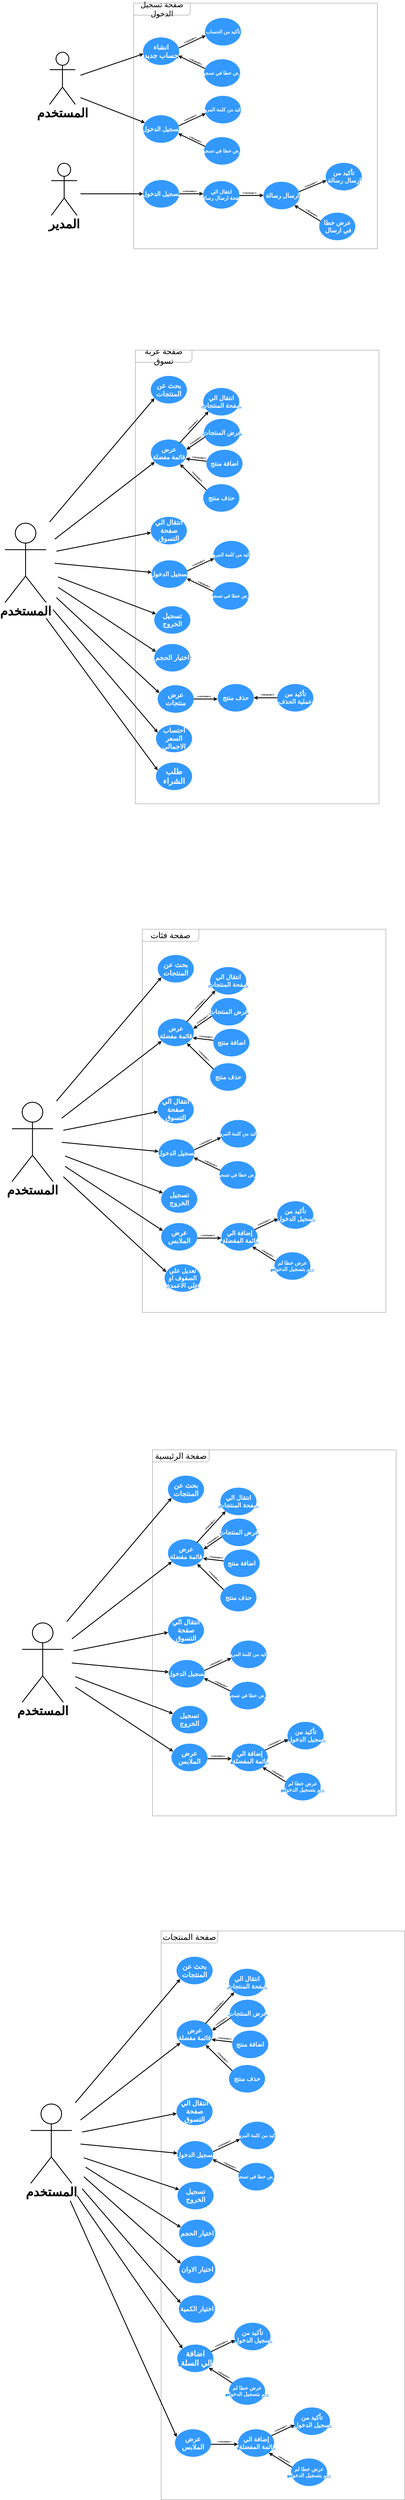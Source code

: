 <mxfile version="24.3.1" type="google">
  <diagram name="Page-1" id="SBV_Rg7FyQSUr2l-X_wL">
    <mxGraphModel grid="1" page="1" gridSize="10" guides="1" tooltips="1" connect="1" arrows="1" fold="1" pageScale="1" pageWidth="827" pageHeight="1169" math="0" shadow="0">
      <root>
        <mxCell id="0" />
        <mxCell id="1" parent="0" />
        <mxCell id="DWZs0ZdjIe6IdOehkz-6-220" value="&lt;b style=&quot;font-size: 72px; text-wrap: wrap;&quot;&gt;المستخدم&lt;/b&gt;" style="shape=umlActor;verticalLabelPosition=bottom;verticalAlign=top;html=1;outlineConnect=0;strokeWidth=5;" vertex="1" parent="1">
          <mxGeometry x="-500" y="9946" width="150" height="304" as="geometry" />
        </mxCell>
        <mxCell id="DWZs0ZdjIe6IdOehkz-6-221" value="&lt;font style=&quot;font-size: 44px;&quot;&gt;صفحة تسجيل الدخول&lt;/font&gt;" style="shape=umlFrame;whiteSpace=wrap;html=1;pointerEvents=0;width=330;height=70;" vertex="1" parent="1">
          <mxGeometry x="-10.0" y="9660" width="1420" height="1430" as="geometry" />
        </mxCell>
        <mxCell id="DWZs0ZdjIe6IdOehkz-6-229" value="&lt;b style=&quot;color: rgb(255, 255, 255); background-color: rgb(51, 153, 255);&quot;&gt;&lt;font style=&quot;font-size: 40px;&quot;&gt;انشاء حساب جديد&lt;/font&gt;&lt;/b&gt;&lt;span style=&quot;background-color: rgb(51, 153, 255);&quot;&gt;&lt;br&gt;&lt;/span&gt;" style="ellipse;whiteSpace=wrap;html=1;fillColor=#3399FF;strokeColor=#66B2FF;" vertex="1" parent="1">
          <mxGeometry x="44.99" y="9860" width="210" height="160" as="geometry" />
        </mxCell>
        <mxCell id="DWZs0ZdjIe6IdOehkz-6-242" value="" style="endArrow=open;endFill=1;endSize=12;html=1;rounded=0;strokeWidth=5;entryX=0.01;entryY=0.596;entryDx=0;entryDy=0;entryPerimeter=0;" edge="1" parent="1" target="DWZs0ZdjIe6IdOehkz-6-229">
          <mxGeometry width="160" relative="1" as="geometry">
            <mxPoint x="-320" y="10080" as="sourcePoint" />
            <mxPoint x="-80" y="9880" as="targetPoint" />
          </mxGeometry>
        </mxCell>
        <mxCell id="DWZs0ZdjIe6IdOehkz-6-243" value="" style="endArrow=open;endFill=1;endSize=12;html=1;rounded=0;strokeWidth=5;" edge="1" parent="1" target="DWZs0ZdjIe6IdOehkz-6-264">
          <mxGeometry width="160" relative="1" as="geometry">
            <mxPoint x="-320" y="10210" as="sourcePoint" />
            <mxPoint x="21.05" y="10230.4" as="targetPoint" />
          </mxGeometry>
        </mxCell>
        <mxCell id="DWZs0ZdjIe6IdOehkz-6-258" value="&lt;span style=&quot;text-wrap: nowrap;&quot;&gt;&lt;font style=&quot;font-size: 28px;&quot;&gt;&lt;b style=&quot;&quot;&gt;&lt;font color=&quot;#ffffff&quot; style=&quot;&quot;&gt;تأكيد من الحساب&lt;/font&gt;&lt;/b&gt;&lt;/font&gt;&lt;/span&gt;&lt;span style=&quot;background-color: rgb(51, 153, 255);&quot;&gt;&lt;br&gt;&lt;/span&gt;" style="ellipse;whiteSpace=wrap;html=1;fillColor=#3399FF;strokeColor=#66B2FF;" vertex="1" parent="1">
          <mxGeometry x="405.59" y="9747" width="210" height="160" as="geometry" />
        </mxCell>
        <mxCell id="DWZs0ZdjIe6IdOehkz-6-259" value="&lt;b style=&quot;text-wrap: nowrap;&quot;&gt;&lt;font color=&quot;#ffffff&quot; style=&quot;font-size: 28px;&quot;&gt;عرض خطا في تسجيل&lt;/font&gt;&lt;/b&gt;&lt;span style=&quot;background-color: rgb(51, 153, 255);&quot;&gt;&lt;br&gt;&lt;/span&gt;" style="ellipse;whiteSpace=wrap;html=1;fillColor=#3399FF;strokeColor=#66B2FF;" vertex="1" parent="1">
          <mxGeometry x="400.58" y="9987" width="210" height="160" as="geometry" />
        </mxCell>
        <mxCell id="DWZs0ZdjIe6IdOehkz-6-260" value="" style="endArrow=open;endFill=1;endSize=12;html=1;rounded=0;entryX=0.022;entryY=0.638;entryDx=0;entryDy=0;entryPerimeter=0;exitX=0.991;exitY=0.382;exitDx=0;exitDy=0;exitPerimeter=0;strokeWidth=5;" edge="1" parent="1" source="DWZs0ZdjIe6IdOehkz-6-229" target="DWZs0ZdjIe6IdOehkz-6-258">
          <mxGeometry width="160" relative="1" as="geometry">
            <mxPoint x="243.99" y="9929" as="sourcePoint" />
            <mxPoint x="379.98" y="9905.95" as="targetPoint" />
          </mxGeometry>
        </mxCell>
        <mxCell id="DWZs0ZdjIe6IdOehkz-6-261" value="" style="endArrow=open;endFill=1;endSize=12;html=1;rounded=0;entryX=1;entryY=0.558;entryDx=0;entryDy=0;entryPerimeter=0;exitX=0.025;exitY=0.336;exitDx=0;exitDy=0;exitPerimeter=0;strokeWidth=5;" edge="1" parent="1" source="DWZs0ZdjIe6IdOehkz-6-259">
          <mxGeometry width="160" relative="1" as="geometry">
            <mxPoint x="321.98" y="10017" as="sourcePoint" />
            <mxPoint x="249.99" y="9966" as="targetPoint" />
          </mxGeometry>
        </mxCell>
        <mxCell id="DWZs0ZdjIe6IdOehkz-6-262" value="&lt;b&gt;&lt;font style=&quot;font-size: 14px;&quot;&gt;&amp;lt;&amp;lt;include&amp;gt;&amp;gt;&lt;/font&gt;&lt;/b&gt;" style="text;html=1;align=center;verticalAlign=middle;resizable=0;points=[];autosize=1;strokeColor=none;fillColor=none;rotation=335;rounded=0;arcSize=50;" vertex="1" parent="1">
          <mxGeometry x="264" y="9860" width="110" height="30" as="geometry" />
        </mxCell>
        <mxCell id="DWZs0ZdjIe6IdOehkz-6-263" value="&lt;b&gt;&lt;font style=&quot;font-size: 14px;&quot;&gt;&amp;lt;&amp;lt;Extend&amp;gt;&amp;gt;&lt;/font&gt;&lt;/b&gt;" style="text;html=1;align=center;verticalAlign=middle;resizable=0;points=[];autosize=1;strokeColor=none;fillColor=none;rotation=25;" vertex="1" parent="1">
          <mxGeometry x="300.58" y="9985" width="100" height="30" as="geometry" />
        </mxCell>
        <mxCell id="DWZs0ZdjIe6IdOehkz-6-264" value="&lt;b style=&quot;text-wrap: nowrap;&quot;&gt;&lt;font style=&quot;font-size: 36px;&quot; color=&quot;#ffffff&quot;&gt;تسجيل الدخول&lt;/font&gt;&lt;/b&gt;&lt;span style=&quot;background-color: rgb(51, 153, 255);&quot;&gt;&lt;br&gt;&lt;/span&gt;" style="ellipse;whiteSpace=wrap;html=1;fillColor=#3399FF;strokeColor=#66B2FF;" vertex="1" parent="1">
          <mxGeometry x="44.69" y="10313" width="210" height="160" as="geometry" />
        </mxCell>
        <mxCell id="DWZs0ZdjIe6IdOehkz-6-265" value="&lt;b style=&quot;font-size: 28px; text-wrap: nowrap;&quot;&gt;&lt;font color=&quot;#ffffff&quot;&gt;تأكيد من كلمة&amp;nbsp;&lt;/font&gt;&lt;font color=&quot;#ffffff&quot;&gt;المرور&lt;/font&gt;&lt;/b&gt;&lt;span style=&quot;background-color: rgb(51, 153, 255);&quot;&gt;&lt;br&gt;&lt;/span&gt;" style="ellipse;whiteSpace=wrap;html=1;fillColor=#3399FF;strokeColor=#66B2FF;" vertex="1" parent="1">
          <mxGeometry x="405.29" y="10200" width="210" height="160" as="geometry" />
        </mxCell>
        <mxCell id="DWZs0ZdjIe6IdOehkz-6-266" value="&lt;b style=&quot;text-wrap: nowrap;&quot;&gt;&lt;font color=&quot;#ffffff&quot; style=&quot;font-size: 28px;&quot;&gt;عرض خطا في تسجيل&lt;/font&gt;&lt;/b&gt;&lt;span style=&quot;background-color: rgb(51, 153, 255);&quot;&gt;&lt;br&gt;&lt;/span&gt;" style="ellipse;whiteSpace=wrap;html=1;fillColor=#3399FF;strokeColor=#66B2FF;" vertex="1" parent="1">
          <mxGeometry x="400.28" y="10440" width="210" height="160" as="geometry" />
        </mxCell>
        <mxCell id="DWZs0ZdjIe6IdOehkz-6-267" value="" style="endArrow=open;endFill=1;endSize=12;html=1;rounded=0;entryX=0.022;entryY=0.638;entryDx=0;entryDy=0;entryPerimeter=0;exitX=0.991;exitY=0.382;exitDx=0;exitDy=0;exitPerimeter=0;strokeWidth=5;" edge="1" parent="1" source="DWZs0ZdjIe6IdOehkz-6-264" target="DWZs0ZdjIe6IdOehkz-6-265">
          <mxGeometry width="160" relative="1" as="geometry">
            <mxPoint x="243.69" y="10382" as="sourcePoint" />
            <mxPoint x="379.68" y="10358.95" as="targetPoint" />
          </mxGeometry>
        </mxCell>
        <mxCell id="DWZs0ZdjIe6IdOehkz-6-268" value="" style="endArrow=open;endFill=1;endSize=12;html=1;rounded=0;entryX=1;entryY=0.558;entryDx=0;entryDy=0;entryPerimeter=0;exitX=0.025;exitY=0.336;exitDx=0;exitDy=0;exitPerimeter=0;strokeWidth=5;" edge="1" parent="1" source="DWZs0ZdjIe6IdOehkz-6-266">
          <mxGeometry width="160" relative="1" as="geometry">
            <mxPoint x="321.68" y="10470" as="sourcePoint" />
            <mxPoint x="249.69" y="10419" as="targetPoint" />
          </mxGeometry>
        </mxCell>
        <mxCell id="DWZs0ZdjIe6IdOehkz-6-269" value="&lt;b&gt;&lt;font style=&quot;font-size: 14px;&quot;&gt;&amp;lt;&amp;lt;include&amp;gt;&amp;gt;&lt;/font&gt;&lt;/b&gt;" style="text;html=1;align=center;verticalAlign=middle;resizable=0;points=[];autosize=1;strokeColor=none;fillColor=none;rotation=335;rounded=0;arcSize=50;" vertex="1" parent="1">
          <mxGeometry x="263.7" y="10313" width="110" height="30" as="geometry" />
        </mxCell>
        <mxCell id="DWZs0ZdjIe6IdOehkz-6-270" value="&lt;b&gt;&lt;font style=&quot;font-size: 14px;&quot;&gt;&amp;lt;&amp;lt;Extend&amp;gt;&amp;gt;&lt;/font&gt;&lt;/b&gt;" style="text;html=1;align=center;verticalAlign=middle;resizable=0;points=[];autosize=1;strokeColor=none;fillColor=none;rotation=25;" vertex="1" parent="1">
          <mxGeometry x="300.28" y="10438" width="100" height="30" as="geometry" />
        </mxCell>
        <mxCell id="DssPHQnEI3UbKLB4sKE4-3" value="&lt;b style=&quot;text-wrap: nowrap;&quot;&gt;&lt;font style=&quot;font-size: 36px;&quot; color=&quot;#ffffff&quot;&gt;تسجيل الدخول&lt;/font&gt;&lt;/b&gt;&lt;span style=&quot;background-color: rgb(51, 153, 255);&quot;&gt;&lt;br&gt;&lt;/span&gt;" style="ellipse;whiteSpace=wrap;html=1;fillColor=#3399FF;strokeColor=#66B2FF;" vertex="1" parent="1">
          <mxGeometry x="44.98" y="10690" width="210" height="160" as="geometry" />
        </mxCell>
        <mxCell id="DssPHQnEI3UbKLB4sKE4-4" value="" style="endArrow=open;endFill=1;endSize=12;html=1;rounded=0;strokeWidth=5;entryX=0;entryY=0.5;entryDx=0;entryDy=0;" edge="1" parent="1" target="DssPHQnEI3UbKLB4sKE4-3">
          <mxGeometry width="160" relative="1" as="geometry">
            <mxPoint x="-320" y="10770" as="sourcePoint" />
            <mxPoint x="-80.01" y="10710" as="targetPoint" />
          </mxGeometry>
        </mxCell>
        <mxCell id="DssPHQnEI3UbKLB4sKE4-6" value="&lt;font style=&quot;font-size: 36px;&quot;&gt;&lt;b style=&quot;color: rgb(255, 255, 255);&quot;&gt;&lt;font style=&quot;&quot;&gt;&amp;nbsp;&lt;/font&gt;&lt;/b&gt;&lt;span style=&quot;color: rgb(255, 255, 255);&quot;&gt;&lt;font style=&quot;&quot;&gt;&lt;b&gt;ارسال&lt;/b&gt;&lt;/font&gt;&lt;/span&gt;&lt;b style=&quot;color: rgb(255, 255, 255);&quot;&gt;&lt;font style=&quot;&quot;&gt;&amp;nbsp;&lt;/font&gt;&lt;/b&gt;&lt;span style=&quot;color: rgb(255, 255, 255);&quot;&gt;&lt;font style=&quot;&quot;&gt;&lt;b style=&quot;&quot;&gt;رسالة&lt;/b&gt;&lt;/font&gt;&lt;/span&gt;&lt;/font&gt;&lt;span style=&quot;background-color: rgb(51, 153, 255);&quot;&gt;&lt;br&gt;&lt;/span&gt;" style="ellipse;whiteSpace=wrap;html=1;fillColor=#3399FF;strokeColor=#66B2FF;" vertex="1" parent="1">
          <mxGeometry x="747" y="10700" width="210" height="160" as="geometry" />
        </mxCell>
        <mxCell id="DssPHQnEI3UbKLB4sKE4-7" value="&lt;b style=&quot;text-wrap: nowrap;&quot;&gt;&lt;font color=&quot;#ffffff&quot; style=&quot;font-size: 36px;&quot;&gt;عرض خطا&lt;/font&gt;&lt;/b&gt;&lt;div&gt;&lt;b style=&quot;text-wrap: nowrap;&quot;&gt;&lt;font color=&quot;#ffffff&quot; style=&quot;font-size: 36px;&quot;&gt;&amp;nbsp;في ارسال&lt;/font&gt;&lt;/b&gt;&lt;span style=&quot;background-color: rgb(51, 153, 255);&quot;&gt;&lt;br&gt;&lt;/span&gt;&lt;/div&gt;" style="ellipse;whiteSpace=wrap;html=1;fillColor=#3399FF;strokeColor=#66B2FF;" vertex="1" parent="1">
          <mxGeometry x="1071.71" y="10880" width="210" height="160" as="geometry" />
        </mxCell>
        <mxCell id="DssPHQnEI3UbKLB4sKE4-8" value="" style="endArrow=open;endFill=1;endSize=12;html=1;rounded=0;exitX=1;exitY=0.5;exitDx=0;exitDy=0;strokeWidth=5;entryX=0;entryY=0.459;entryDx=0;entryDy=0;entryPerimeter=0;" edge="1" parent="1" source="DssPHQnEI3UbKLB4sKE4-3" target="DssPHQnEI3UbKLB4sKE4-22">
          <mxGeometry width="160" relative="1" as="geometry">
            <mxPoint x="243.98" y="10759" as="sourcePoint" />
            <mxPoint x="430" y="10770" as="targetPoint" />
          </mxGeometry>
        </mxCell>
        <mxCell id="DssPHQnEI3UbKLB4sKE4-9" value="" style="endArrow=open;endFill=1;endSize=12;html=1;rounded=0;exitX=0.037;exitY=0.311;exitDx=0;exitDy=0;exitPerimeter=0;strokeWidth=5;entryX=1;entryY=1;entryDx=0;entryDy=0;" edge="1" parent="1" source="DssPHQnEI3UbKLB4sKE4-7" target="DssPHQnEI3UbKLB4sKE4-6">
          <mxGeometry width="160" relative="1" as="geometry">
            <mxPoint x="663.69" y="10857" as="sourcePoint" />
            <mxPoint x="1151.71" y="10790" as="targetPoint" />
          </mxGeometry>
        </mxCell>
        <mxCell id="DssPHQnEI3UbKLB4sKE4-10" value="&lt;b&gt;&lt;font style=&quot;font-size: 14px;&quot;&gt;&amp;lt;&amp;lt;include&amp;gt;&amp;gt;&lt;/font&gt;&lt;/b&gt;" style="text;html=1;align=center;verticalAlign=middle;resizable=0;points=[];autosize=1;strokeColor=none;fillColor=none;rotation=0;rounded=0;arcSize=50;" vertex="1" parent="1">
          <mxGeometry x="260.58" y="10740" width="110" height="30" as="geometry" />
        </mxCell>
        <mxCell id="DssPHQnEI3UbKLB4sKE4-11" value="&lt;b&gt;&lt;font style=&quot;font-size: 14px;&quot;&gt;&amp;lt;&amp;lt;Extend&amp;gt;&amp;gt;&lt;/font&gt;&lt;/b&gt;" style="text;html=1;align=center;verticalAlign=middle;resizable=0;points=[];autosize=1;strokeColor=none;fillColor=none;rotation=31;" vertex="1" parent="1">
          <mxGeometry x="977.3" y="10866" width="100" height="30" as="geometry" />
        </mxCell>
        <mxCell id="DssPHQnEI3UbKLB4sKE4-19" value="&lt;b style=&quot;text-wrap: nowrap;&quot;&gt;&lt;font style=&quot;font-size: 36px;&quot; color=&quot;#ffffff&quot;&gt;تأكيد من&lt;/font&gt;&lt;/b&gt;&lt;div&gt;&lt;b style=&quot;font-size: 28px; text-wrap: nowrap;&quot;&gt;&lt;font color=&quot;#ffffff&quot;&gt;&amp;nbsp;&lt;/font&gt;&lt;/b&gt;&lt;font style=&quot;font-size: 36px;&quot;&gt;&lt;span style=&quot;color: rgb(255, 255, 255);&quot;&gt;&lt;b style=&quot;&quot;&gt;ارسال&lt;/b&gt;&lt;/span&gt;&lt;b style=&quot;color: rgb(255, 255, 255);&quot;&gt;&amp;nbsp;&lt;/b&gt;&lt;span style=&quot;color: rgb(255, 255, 255);&quot;&gt;&lt;b style=&quot;&quot;&gt;رسالة&lt;/b&gt;&lt;/span&gt;&lt;/font&gt;&lt;span style=&quot;background-color: rgb(51, 153, 255);&quot;&gt;&lt;br&gt;&lt;/span&gt;&lt;/div&gt;" style="ellipse;whiteSpace=wrap;html=1;fillColor=#3399FF;strokeColor=#66B2FF;" vertex="1" parent="1">
          <mxGeometry x="1109.29" y="10590" width="210" height="160" as="geometry" />
        </mxCell>
        <mxCell id="DssPHQnEI3UbKLB4sKE4-20" value="" style="endArrow=open;endFill=1;endSize=12;html=1;rounded=0;entryX=0.022;entryY=0.638;entryDx=0;entryDy=0;entryPerimeter=0;exitX=0.983;exitY=0.36;exitDx=0;exitDy=0;exitPerimeter=0;strokeWidth=5;" edge="1" parent="1" source="DssPHQnEI3UbKLB4sKE4-6" target="DssPHQnEI3UbKLB4sKE4-19">
          <mxGeometry width="160" relative="1" as="geometry">
            <mxPoint x="957" y="10764" as="sourcePoint" />
            <mxPoint x="1083.68" y="10748.95" as="targetPoint" />
          </mxGeometry>
        </mxCell>
        <mxCell id="DssPHQnEI3UbKLB4sKE4-21" value="&lt;b&gt;&lt;font style=&quot;font-size: 14px;&quot;&gt;&amp;lt;&amp;lt;include&amp;gt;&amp;gt;&lt;/font&gt;&lt;/b&gt;" style="text;html=1;align=center;verticalAlign=middle;resizable=0;points=[];autosize=1;strokeColor=none;fillColor=none;rotation=337;rounded=0;arcSize=50;" vertex="1" parent="1">
          <mxGeometry x="967.7" y="10700" width="110" height="30" as="geometry" />
        </mxCell>
        <mxCell id="DssPHQnEI3UbKLB4sKE4-22" value="&lt;b style=&quot;font-size: 30px; color: rgb(255, 255, 255);&quot;&gt;انتقال الي صفحة&amp;nbsp;&lt;/b&gt;&lt;span style=&quot;font-size: 30px; color: rgb(255, 255, 255);&quot;&gt;&lt;b&gt;ارسال&lt;/b&gt;&lt;/span&gt;&lt;b style=&quot;font-size: 30px; color: rgb(255, 255, 255);&quot;&gt;&amp;nbsp;&lt;/b&gt;&lt;span style=&quot;font-size: 30px; color: rgb(255, 255, 255);&quot;&gt;&lt;b&gt;رسائل&lt;/b&gt;&lt;/span&gt;&lt;span style=&quot;background-color: rgb(51, 153, 255);&quot;&gt;&lt;br&gt;&lt;/span&gt;" style="ellipse;whiteSpace=wrap;html=1;fillColor=#3399FF;strokeColor=#66B2FF;" vertex="1" parent="1">
          <mxGeometry x="395.59" y="10696" width="210" height="160" as="geometry" />
        </mxCell>
        <mxCell id="DssPHQnEI3UbKLB4sKE4-23" value="" style="endArrow=open;endFill=1;endSize=12;html=1;rounded=0;exitX=1;exitY=0.5;exitDx=0;exitDy=0;strokeWidth=5;entryX=0;entryY=0.459;entryDx=0;entryDy=0;entryPerimeter=0;" edge="1" parent="1">
          <mxGeometry width="160" relative="1" as="geometry">
            <mxPoint x="606" y="10780" as="sourcePoint" />
            <mxPoint x="747" y="10779" as="targetPoint" />
          </mxGeometry>
        </mxCell>
        <mxCell id="DssPHQnEI3UbKLB4sKE4-24" value="&lt;b&gt;&lt;font style=&quot;font-size: 14px;&quot;&gt;&amp;lt;&amp;lt;include&amp;gt;&amp;gt;&lt;/font&gt;&lt;/b&gt;" style="text;html=1;align=center;verticalAlign=middle;resizable=0;points=[];autosize=1;strokeColor=none;fillColor=none;rotation=0;rounded=0;arcSize=50;" vertex="1" parent="1">
          <mxGeometry x="609.59" y="10750" width="110" height="30" as="geometry" />
        </mxCell>
        <mxCell id="lQJy5HSbr0BfvjCqBHG8-1" value="&lt;b style=&quot;font-size: 72px; text-wrap: wrap;&quot;&gt;المدير&lt;/b&gt;" style="shape=umlActor;verticalLabelPosition=bottom;verticalAlign=top;html=1;outlineConnect=0;strokeWidth=5;" vertex="1" parent="1">
          <mxGeometry x="-490" y="10592" width="150" height="304" as="geometry" />
        </mxCell>
        <mxCell id="tPP9LI9waehIHmOPJGVr-1" value="&lt;b style=&quot;font-size: 72px; text-wrap: wrap;&quot;&gt;المستخدم&lt;/b&gt;" style="shape=umlActor;verticalLabelPosition=bottom;verticalAlign=top;html=1;outlineConnect=0;strokeWidth=5;" vertex="1" parent="1">
          <mxGeometry x="-760" y="12687" width="240" height="462" as="geometry" />
        </mxCell>
        <mxCell id="tPP9LI9waehIHmOPJGVr-2" value="&lt;font style=&quot;font-size: 46px;&quot;&gt;صفحة عربة تسوق&lt;/font&gt;" style="shape=umlFrame;whiteSpace=wrap;html=1;pointerEvents=0;width=330;height=70;" vertex="1" parent="1">
          <mxGeometry y="11680" width="1420" height="2640" as="geometry" />
        </mxCell>
        <mxCell id="tPP9LI9waehIHmOPJGVr-3" value="&lt;span style=&quot;background-color: rgb(51, 153, 255);&quot;&gt;&lt;font color=&quot;#ffffff&quot;&gt;&lt;span style=&quot;font-size: 40px;&quot;&gt;&lt;b&gt;بحث عن المنتجات&lt;/b&gt;&lt;/span&gt;&lt;/font&gt;&lt;br&gt;&lt;/span&gt;" style="ellipse;whiteSpace=wrap;html=1;fillColor=#3399FF;strokeColor=#66B2FF;" vertex="1" parent="1">
          <mxGeometry x="90" y="11830" width="210" height="160" as="geometry" />
        </mxCell>
        <mxCell id="tPP9LI9waehIHmOPJGVr-4" value="" style="endArrow=open;endFill=1;endSize=12;html=1;rounded=0;strokeWidth=5;entryX=0.102;entryY=0.809;entryDx=0;entryDy=0;entryPerimeter=0;" edge="1" parent="1" target="tPP9LI9waehIHmOPJGVr-3">
          <mxGeometry width="160" relative="1" as="geometry">
            <mxPoint x="-500" y="12680" as="sourcePoint" />
            <mxPoint x="-70" y="11900" as="targetPoint" />
          </mxGeometry>
        </mxCell>
        <mxCell id="tPP9LI9waehIHmOPJGVr-5" value="" style="endArrow=open;endFill=1;endSize=12;html=1;rounded=0;strokeWidth=5;entryX=0.108;entryY=0.817;entryDx=0;entryDy=0;entryPerimeter=0;" edge="1" parent="1" target="tPP9LI9waehIHmOPJGVr-12">
          <mxGeometry width="160" relative="1" as="geometry">
            <mxPoint x="-470" y="12780" as="sourcePoint" />
            <mxPoint x="31.05" y="12250.4" as="targetPoint" />
          </mxGeometry>
        </mxCell>
        <mxCell id="tPP9LI9waehIHmOPJGVr-12" value="&lt;span style=&quot;background-color: rgb(51, 153, 255);&quot;&gt;&lt;font style=&quot;font-size: 36px;&quot; color=&quot;#ffffff&quot;&gt;&lt;span style=&quot;text-wrap: nowrap;&quot;&gt;&lt;b style=&quot;&quot;&gt;عرض &lt;br&gt;قائمة مفضلة&lt;/b&gt;&lt;/span&gt;&lt;/font&gt;&lt;br&gt;&lt;/span&gt;" style="ellipse;whiteSpace=wrap;html=1;fillColor=#3399FF;strokeColor=#66B2FF;" vertex="1" parent="1">
          <mxGeometry x="90.28" y="12200" width="210" height="160" as="geometry" />
        </mxCell>
        <mxCell id="tPP9LI9waehIHmOPJGVr-13" value="&lt;span style=&quot;background-color: rgb(51, 153, 255); text-wrap: nowrap;&quot;&gt;&lt;font style=&quot;font-size: 36px;&quot; color=&quot;#ffffff&quot;&gt;&lt;b style=&quot;&quot;&gt;انتقال الي &lt;br&gt;صفحة المنتجات&lt;/b&gt;&lt;/font&gt;&lt;/span&gt;" style="ellipse;whiteSpace=wrap;html=1;fillColor=#3399FF;strokeColor=#66B2FF;" vertex="1" parent="1">
          <mxGeometry x="395.59" y="11900" width="210" height="160" as="geometry" />
        </mxCell>
        <mxCell id="tPP9LI9waehIHmOPJGVr-14" value="&lt;span style=&quot;background-color: rgb(51, 153, 255);&quot;&gt;&lt;font style=&quot;font-size: 36px;&quot; color=&quot;#ffffff&quot;&gt;&lt;span style=&quot;text-wrap: nowrap;&quot;&gt;&lt;b style=&quot;&quot;&gt;حذف منتج&lt;/b&gt;&lt;/span&gt;&lt;/font&gt;&lt;br&gt;&lt;/span&gt;" style="ellipse;whiteSpace=wrap;html=1;fillColor=#3399FF;strokeColor=#66B2FF;" vertex="1" parent="1">
          <mxGeometry x="395.59" y="12460" width="210" height="160" as="geometry" />
        </mxCell>
        <mxCell id="tPP9LI9waehIHmOPJGVr-15" value="" style="endArrow=open;endFill=1;endSize=12;html=1;rounded=0;entryX=0;entryY=1;entryDx=0;entryDy=0;exitX=0.802;exitY=0.118;exitDx=0;exitDy=0;exitPerimeter=0;strokeWidth=5;" edge="1" parent="1" source="tPP9LI9waehIHmOPJGVr-12" target="tPP9LI9waehIHmOPJGVr-13">
          <mxGeometry width="160" relative="1" as="geometry">
            <mxPoint x="253.69" y="12402" as="sourcePoint" />
            <mxPoint x="389.68" y="12378.95" as="targetPoint" />
          </mxGeometry>
        </mxCell>
        <mxCell id="tPP9LI9waehIHmOPJGVr-16" value="" style="endArrow=open;endFill=1;endSize=12;html=1;rounded=0;exitX=0.09;exitY=0.213;exitDx=0;exitDy=0;strokeWidth=5;exitPerimeter=0;" edge="1" parent="1" source="tPP9LI9waehIHmOPJGVr-14" target="tPP9LI9waehIHmOPJGVr-12">
          <mxGeometry width="160" relative="1" as="geometry">
            <mxPoint x="331.68" y="12490" as="sourcePoint" />
            <mxPoint x="259.69" y="12439" as="targetPoint" />
          </mxGeometry>
        </mxCell>
        <mxCell id="tPP9LI9waehIHmOPJGVr-17" value="&lt;b&gt;&lt;font style=&quot;font-size: 14px;&quot;&gt;&amp;lt;&amp;lt;include&amp;gt;&amp;gt;&lt;/font&gt;&lt;/b&gt;" style="text;html=1;align=center;verticalAlign=middle;resizable=0;points=[];autosize=1;strokeColor=none;fillColor=none;rotation=-45;rounded=0;arcSize=50;" vertex="1" parent="1">
          <mxGeometry x="280" y="12100" width="110" height="30" as="geometry" />
        </mxCell>
        <mxCell id="tPP9LI9waehIHmOPJGVr-42" value="&lt;span style=&quot;background-color: rgb(51, 153, 255);&quot;&gt;&lt;font style=&quot;font-size: 36px;&quot; color=&quot;#ffffff&quot;&gt;&lt;span style=&quot;text-wrap: nowrap;&quot;&gt;&lt;b style=&quot;&quot;&gt;اضافة منتج&lt;/b&gt;&lt;/span&gt;&lt;/font&gt;&lt;br&gt;&lt;/span&gt;" style="ellipse;whiteSpace=wrap;html=1;fillColor=#3399FF;strokeColor=#66B2FF;" vertex="1" parent="1">
          <mxGeometry x="414.38" y="12260" width="210" height="160" as="geometry" />
        </mxCell>
        <mxCell id="tPP9LI9waehIHmOPJGVr-43" value="" style="endArrow=open;endFill=1;endSize=12;html=1;rounded=0;exitX=0.003;exitY=0.415;exitDx=0;exitDy=0;exitPerimeter=0;strokeWidth=5;entryX=0.969;entryY=0.699;entryDx=0;entryDy=0;entryPerimeter=0;" edge="1" parent="1" source="tPP9LI9waehIHmOPJGVr-42" target="tPP9LI9waehIHmOPJGVr-12">
          <mxGeometry width="160" relative="1" as="geometry">
            <mxPoint x="453.68" y="12323" as="sourcePoint" />
            <mxPoint x="374" y="12110" as="targetPoint" />
          </mxGeometry>
        </mxCell>
        <mxCell id="tPP9LI9waehIHmOPJGVr-44" value="&lt;span style=&quot;background-color: rgb(51, 153, 255);&quot;&gt;&lt;font style=&quot;font-size: 36px;&quot; color=&quot;#ffffff&quot;&gt;&lt;span style=&quot;text-wrap: nowrap;&quot;&gt;&lt;b style=&quot;&quot;&gt;عرض المنتجات&lt;/b&gt;&lt;/span&gt;&lt;/font&gt;&lt;br&gt;&lt;/span&gt;" style="ellipse;whiteSpace=wrap;html=1;fillColor=#3399FF;strokeColor=#66B2FF;" vertex="1" parent="1">
          <mxGeometry x="399.59" y="12080" width="210" height="160" as="geometry" />
        </mxCell>
        <mxCell id="tPP9LI9waehIHmOPJGVr-45" value="" style="endArrow=open;endFill=1;endSize=12;html=1;rounded=0;exitX=0.028;exitY=0.659;exitDx=0;exitDy=0;exitPerimeter=0;strokeWidth=5;entryX=0.986;entryY=0.369;entryDx=0;entryDy=0;entryPerimeter=0;" edge="1" parent="1" source="tPP9LI9waehIHmOPJGVr-44" target="tPP9LI9waehIHmOPJGVr-12">
          <mxGeometry width="160" relative="1" as="geometry">
            <mxPoint x="351.68" y="12510" as="sourcePoint" />
            <mxPoint x="272" y="12297" as="targetPoint" />
          </mxGeometry>
        </mxCell>
        <mxCell id="tPP9LI9waehIHmOPJGVr-46" value="&lt;b&gt;&lt;font style=&quot;font-size: 14px;&quot;&gt;&amp;lt;&amp;lt;include&amp;gt;&amp;gt;&lt;/font&gt;&lt;/b&gt;" style="text;html=1;align=center;verticalAlign=middle;resizable=0;points=[];autosize=1;strokeColor=none;fillColor=none;rotation=325;rounded=0;arcSize=50;" vertex="1" parent="1">
          <mxGeometry x="295.68" y="12190" width="110" height="30" as="geometry" />
        </mxCell>
        <mxCell id="tPP9LI9waehIHmOPJGVr-47" value="&lt;b&gt;&lt;font style=&quot;font-size: 14px;&quot;&gt;&amp;lt;&amp;lt;include&amp;gt;&amp;gt;&lt;/font&gt;&lt;/b&gt;" style="text;html=1;align=center;verticalAlign=middle;resizable=0;points=[];autosize=1;strokeColor=none;fillColor=none;rotation=5;rounded=0;arcSize=50;" vertex="1" parent="1">
          <mxGeometry x="315.29" y="12290" width="110" height="30" as="geometry" />
        </mxCell>
        <mxCell id="tPP9LI9waehIHmOPJGVr-48" value="&lt;b&gt;&lt;font style=&quot;font-size: 14px;&quot;&gt;&amp;lt;&amp;lt;include&amp;gt;&amp;gt;&lt;/font&gt;&lt;/b&gt;" style="text;html=1;align=center;verticalAlign=middle;resizable=0;points=[];autosize=1;strokeColor=none;fillColor=none;rotation=45;rounded=0;arcSize=50;" vertex="1" parent="1">
          <mxGeometry x="304.38" y="12400" width="110" height="30" as="geometry" />
        </mxCell>
        <mxCell id="tPP9LI9waehIHmOPJGVr-49" value="&lt;span style=&quot;background-color: rgb(51, 153, 255);&quot;&gt;&lt;font style=&quot;font-size: 39px;&quot; color=&quot;#ffffff&quot;&gt;&lt;b style=&quot;&quot;&gt;انتقال الي صفحة التسوق&lt;/b&gt;&lt;/font&gt;&lt;br&gt;&lt;/span&gt;" style="ellipse;whiteSpace=wrap;html=1;fillColor=#3399FF;strokeColor=#66B2FF;" vertex="1" parent="1">
          <mxGeometry x="90" y="12650" width="210" height="160" as="geometry" />
        </mxCell>
        <mxCell id="tPP9LI9waehIHmOPJGVr-50" value="" style="endArrow=open;endFill=1;endSize=12;html=1;rounded=0;strokeWidth=5;entryX=0.006;entryY=0.573;entryDx=0;entryDy=0;entryPerimeter=0;" edge="1" parent="1" target="tPP9LI9waehIHmOPJGVr-49">
          <mxGeometry width="160" relative="1" as="geometry">
            <mxPoint x="-460" y="12850" as="sourcePoint" />
            <mxPoint x="-67.67" y="12790" as="targetPoint" />
          </mxGeometry>
        </mxCell>
        <mxCell id="tPP9LI9waehIHmOPJGVr-51" value="" style="endArrow=open;endFill=1;endSize=12;html=1;rounded=0;strokeWidth=5;" edge="1" parent="1" target="tPP9LI9waehIHmOPJGVr-52">
          <mxGeometry width="160" relative="1" as="geometry">
            <mxPoint x="-470" y="12920" as="sourcePoint" />
            <mxPoint x="70.74" y="12820.4" as="targetPoint" />
          </mxGeometry>
        </mxCell>
        <mxCell id="tPP9LI9waehIHmOPJGVr-52" value="&lt;b style=&quot;text-wrap: nowrap;&quot;&gt;&lt;font style=&quot;font-size: 36px;&quot; color=&quot;#ffffff&quot;&gt;تسجيل الدخول&lt;/font&gt;&lt;/b&gt;&lt;span style=&quot;background-color: rgb(51, 153, 255);&quot;&gt;&lt;br&gt;&lt;/span&gt;" style="ellipse;whiteSpace=wrap;html=1;fillColor=#3399FF;strokeColor=#66B2FF;" vertex="1" parent="1">
          <mxGeometry x="94.38" y="12903" width="210" height="160" as="geometry" />
        </mxCell>
        <mxCell id="tPP9LI9waehIHmOPJGVr-53" value="&lt;b style=&quot;font-size: 28px; text-wrap: nowrap;&quot;&gt;&lt;font color=&quot;#ffffff&quot;&gt;تأكيد من كلمة&amp;nbsp;&lt;/font&gt;&lt;font color=&quot;#ffffff&quot;&gt;المرور&lt;/font&gt;&lt;/b&gt;&lt;span style=&quot;background-color: rgb(51, 153, 255);&quot;&gt;&lt;br&gt;&lt;/span&gt;" style="ellipse;whiteSpace=wrap;html=1;fillColor=#3399FF;strokeColor=#66B2FF;" vertex="1" parent="1">
          <mxGeometry x="454.98" y="12790" width="210" height="160" as="geometry" />
        </mxCell>
        <mxCell id="tPP9LI9waehIHmOPJGVr-54" value="&lt;b style=&quot;text-wrap: nowrap;&quot;&gt;&lt;font color=&quot;#ffffff&quot; style=&quot;font-size: 28px;&quot;&gt;عرض خطا في تسجيل&lt;/font&gt;&lt;/b&gt;&lt;span style=&quot;background-color: rgb(51, 153, 255);&quot;&gt;&lt;br&gt;&lt;/span&gt;" style="ellipse;whiteSpace=wrap;html=1;fillColor=#3399FF;strokeColor=#66B2FF;" vertex="1" parent="1">
          <mxGeometry x="449.97" y="13030" width="210" height="160" as="geometry" />
        </mxCell>
        <mxCell id="tPP9LI9waehIHmOPJGVr-55" value="" style="endArrow=open;endFill=1;endSize=12;html=1;rounded=0;entryX=0.022;entryY=0.638;entryDx=0;entryDy=0;entryPerimeter=0;exitX=0.991;exitY=0.382;exitDx=0;exitDy=0;exitPerimeter=0;strokeWidth=5;" edge="1" parent="1" source="tPP9LI9waehIHmOPJGVr-52" target="tPP9LI9waehIHmOPJGVr-53">
          <mxGeometry width="160" relative="1" as="geometry">
            <mxPoint x="293.38" y="12972" as="sourcePoint" />
            <mxPoint x="429.37" y="12948.95" as="targetPoint" />
          </mxGeometry>
        </mxCell>
        <mxCell id="tPP9LI9waehIHmOPJGVr-56" value="" style="endArrow=open;endFill=1;endSize=12;html=1;rounded=0;entryX=1;entryY=0.558;entryDx=0;entryDy=0;entryPerimeter=0;exitX=0.025;exitY=0.336;exitDx=0;exitDy=0;exitPerimeter=0;strokeWidth=5;" edge="1" parent="1" source="tPP9LI9waehIHmOPJGVr-54">
          <mxGeometry width="160" relative="1" as="geometry">
            <mxPoint x="371.37" y="13060" as="sourcePoint" />
            <mxPoint x="299.38" y="13009" as="targetPoint" />
          </mxGeometry>
        </mxCell>
        <mxCell id="tPP9LI9waehIHmOPJGVr-57" value="&lt;b&gt;&lt;font style=&quot;font-size: 14px;&quot;&gt;&amp;lt;&amp;lt;include&amp;gt;&amp;gt;&lt;/font&gt;&lt;/b&gt;" style="text;html=1;align=center;verticalAlign=middle;resizable=0;points=[];autosize=1;strokeColor=none;fillColor=none;rotation=335;rounded=0;arcSize=50;" vertex="1" parent="1">
          <mxGeometry x="313.39" y="12903" width="110" height="30" as="geometry" />
        </mxCell>
        <mxCell id="tPP9LI9waehIHmOPJGVr-58" value="&lt;b&gt;&lt;font style=&quot;font-size: 14px;&quot;&gt;&amp;lt;&amp;lt;Extend&amp;gt;&amp;gt;&lt;/font&gt;&lt;/b&gt;" style="text;html=1;align=center;verticalAlign=middle;resizable=0;points=[];autosize=1;strokeColor=none;fillColor=none;rotation=25;" vertex="1" parent="1">
          <mxGeometry x="349.97" y="13028" width="100" height="30" as="geometry" />
        </mxCell>
        <mxCell id="tPP9LI9waehIHmOPJGVr-59" value="&lt;span style=&quot;background-color: rgb(51, 153, 255);&quot;&gt;&lt;font color=&quot;#ffffff&quot;&gt;&lt;span style=&quot;font-size: 39px;&quot;&gt;&lt;b&gt;تسجيل الخروج&lt;/b&gt;&lt;/span&gt;&lt;/font&gt;&lt;br&gt;&lt;/span&gt;" style="ellipse;whiteSpace=wrap;html=1;fillColor=#3399FF;strokeColor=#66B2FF;" vertex="1" parent="1">
          <mxGeometry x="110.28" y="13170" width="210" height="160" as="geometry" />
        </mxCell>
        <mxCell id="tPP9LI9waehIHmOPJGVr-60" value="" style="endArrow=open;endFill=1;endSize=12;html=1;rounded=0;strokeWidth=5;entryX=0.048;entryY=0.283;entryDx=0;entryDy=0;entryPerimeter=0;" edge="1" parent="1" target="tPP9LI9waehIHmOPJGVr-59">
          <mxGeometry width="160" relative="1" as="geometry">
            <mxPoint x="-450" y="13000" as="sourcePoint" />
            <mxPoint x="-47.39" y="13310" as="targetPoint" />
          </mxGeometry>
        </mxCell>
        <mxCell id="tPP9LI9waehIHmOPJGVr-62" value="&lt;span style=&quot;background-color: rgb(51, 153, 255);&quot;&gt;&lt;font color=&quot;#ffffff&quot;&gt;&lt;span style=&quot;font-size: 39px;&quot;&gt;&lt;b&gt;اختيار الحجم&lt;/b&gt;&lt;/span&gt;&lt;/font&gt;&lt;br&gt;&lt;/span&gt;" style="ellipse;whiteSpace=wrap;html=1;fillColor=#3399FF;strokeColor=#66B2FF;" vertex="1" parent="1">
          <mxGeometry x="110.28" y="13390" width="210" height="160" as="geometry" />
        </mxCell>
        <mxCell id="tPP9LI9waehIHmOPJGVr-63" value="" style="endArrow=open;endFill=1;endSize=12;html=1;rounded=0;strokeWidth=5;entryX=0.048;entryY=0.283;entryDx=0;entryDy=0;entryPerimeter=0;" edge="1" parent="1" target="tPP9LI9waehIHmOPJGVr-62">
          <mxGeometry width="160" relative="1" as="geometry">
            <mxPoint x="-450" y="13060" as="sourcePoint" />
            <mxPoint x="-47.39" y="13530" as="targetPoint" />
          </mxGeometry>
        </mxCell>
        <mxCell id="tPP9LI9waehIHmOPJGVr-64" value="&lt;span style=&quot;background-color: rgb(51, 153, 255);&quot;&gt;&lt;font color=&quot;#ffffff&quot;&gt;&lt;span style=&quot;font-size: 39px;&quot;&gt;&lt;b&gt;احتساب السعر الاجمالي&lt;/b&gt;&lt;/span&gt;&lt;/font&gt;&lt;br&gt;&lt;/span&gt;" style="ellipse;whiteSpace=wrap;html=1;fillColor=#3399FF;strokeColor=#66B2FF;" vertex="1" parent="1">
          <mxGeometry x="120.28" y="13860" width="210" height="160" as="geometry" />
        </mxCell>
        <mxCell id="tPP9LI9waehIHmOPJGVr-65" value="" style="endArrow=open;endFill=1;endSize=12;html=1;rounded=0;strokeWidth=5;entryX=0.048;entryY=0.283;entryDx=0;entryDy=0;entryPerimeter=0;" edge="1" parent="1" target="tPP9LI9waehIHmOPJGVr-64">
          <mxGeometry width="160" relative="1" as="geometry">
            <mxPoint x="-480" y="13190" as="sourcePoint" />
            <mxPoint x="-37.39" y="14000" as="targetPoint" />
          </mxGeometry>
        </mxCell>
        <mxCell id="tPP9LI9waehIHmOPJGVr-66" value="&lt;span style=&quot;background-color: rgb(51, 153, 255);&quot;&gt;&lt;font style=&quot;font-size: 46px;&quot; color=&quot;#ffffff&quot;&gt;&lt;b style=&quot;&quot;&gt;طلب الشراء&lt;/b&gt;&lt;/font&gt;&lt;br&gt;&lt;/span&gt;" style="ellipse;whiteSpace=wrap;html=1;fillColor=#3399FF;strokeColor=#66B2FF;" vertex="1" parent="1">
          <mxGeometry x="120.28" y="14080" width="210" height="160" as="geometry" />
        </mxCell>
        <mxCell id="tPP9LI9waehIHmOPJGVr-67" value="" style="endArrow=open;endFill=1;endSize=12;html=1;rounded=0;strokeWidth=5;entryX=0.048;entryY=0.283;entryDx=0;entryDy=0;entryPerimeter=0;" edge="1" parent="1" target="tPP9LI9waehIHmOPJGVr-66">
          <mxGeometry width="160" relative="1" as="geometry">
            <mxPoint x="-520" y="13240" as="sourcePoint" />
            <mxPoint x="-37.39" y="14220" as="targetPoint" />
          </mxGeometry>
        </mxCell>
        <mxCell id="tPP9LI9waehIHmOPJGVr-68" value="&lt;span style=&quot;background-color: rgb(51, 153, 255);&quot;&gt;&lt;font color=&quot;#ffffff&quot;&gt;&lt;span style=&quot;font-size: 39px;&quot;&gt;&lt;b&gt;عرض منتجات&lt;/b&gt;&lt;/span&gt;&lt;/font&gt;&lt;br&gt;&lt;/span&gt;" style="ellipse;whiteSpace=wrap;html=1;fillColor=#3399FF;strokeColor=#66B2FF;" vertex="1" parent="1">
          <mxGeometry x="130" y="13630" width="210" height="160" as="geometry" />
        </mxCell>
        <mxCell id="tPP9LI9waehIHmOPJGVr-69" value="" style="endArrow=open;endFill=1;endSize=12;html=1;rounded=0;strokeWidth=5;entryX=0.048;entryY=0.283;entryDx=0;entryDy=0;entryPerimeter=0;" edge="1" parent="1" target="tPP9LI9waehIHmOPJGVr-68">
          <mxGeometry width="160" relative="1" as="geometry">
            <mxPoint x="-460" y="13120" as="sourcePoint" />
            <mxPoint x="-27.67" y="13770" as="targetPoint" />
          </mxGeometry>
        </mxCell>
        <mxCell id="tPP9LI9waehIHmOPJGVr-70" value="&lt;span style=&quot;background-color: rgb(51, 153, 255);&quot;&gt;&lt;font style=&quot;font-size: 36px;&quot; color=&quot;#ffffff&quot;&gt;&lt;span style=&quot;text-wrap: nowrap;&quot;&gt;&lt;b style=&quot;&quot;&gt;حذف منتج&lt;/b&gt;&lt;/span&gt;&lt;/font&gt;&lt;br&gt;&lt;/span&gt;" style="ellipse;whiteSpace=wrap;html=1;fillColor=#3399FF;strokeColor=#66B2FF;" vertex="1" parent="1">
          <mxGeometry x="480.0" y="13623" width="210" height="160" as="geometry" />
        </mxCell>
        <mxCell id="tPP9LI9waehIHmOPJGVr-71" value="" style="endArrow=open;endFill=1;endSize=12;html=1;rounded=0;entryX=-0.002;entryY=0.546;entryDx=0;entryDy=0;exitX=1;exitY=0.5;exitDx=0;exitDy=0;strokeWidth=5;entryPerimeter=0;" edge="1" parent="1" source="tPP9LI9waehIHmOPJGVr-68" target="tPP9LI9waehIHmOPJGVr-70">
          <mxGeometry width="160" relative="1" as="geometry">
            <mxPoint x="337.89" y="13684" as="sourcePoint" />
            <mxPoint x="465.26" y="13668.95" as="targetPoint" />
          </mxGeometry>
        </mxCell>
        <mxCell id="tPP9LI9waehIHmOPJGVr-72" value="&lt;b&gt;&lt;font style=&quot;font-size: 14px;&quot;&gt;&amp;lt;&amp;lt;include&amp;gt;&amp;gt;&lt;/font&gt;&lt;/b&gt;" style="text;html=1;align=center;verticalAlign=middle;resizable=0;points=[];autosize=1;strokeColor=none;fillColor=none;rotation=0;rounded=0;arcSize=50;" vertex="1" parent="1">
          <mxGeometry x="344.98" y="13680" width="110" height="30" as="geometry" />
        </mxCell>
        <mxCell id="tPP9LI9waehIHmOPJGVr-73" value="&lt;span style=&quot;background-color: rgb(51, 153, 255);&quot;&gt;&lt;font style=&quot;font-size: 36px;&quot; color=&quot;#ffffff&quot;&gt;&lt;span style=&quot;text-wrap: nowrap;&quot;&gt;&lt;b style=&quot;&quot;&gt;تأكيد من &lt;br&gt;عملية الحذف&lt;/b&gt;&lt;/span&gt;&lt;/font&gt;&lt;br&gt;&lt;/span&gt;" style="ellipse;whiteSpace=wrap;html=1;fillColor=#3399FF;strokeColor=#66B2FF;" vertex="1" parent="1">
          <mxGeometry x="827" y="13623" width="210" height="160" as="geometry" />
        </mxCell>
        <mxCell id="tPP9LI9waehIHmOPJGVr-74" value="" style="endArrow=open;endFill=1;endSize=12;html=1;rounded=0;entryX=1;entryY=0.5;entryDx=0;entryDy=0;exitX=0;exitY=0.5;exitDx=0;exitDy=0;strokeWidth=5;" edge="1" parent="1" source="tPP9LI9waehIHmOPJGVr-73" target="tPP9LI9waehIHmOPJGVr-70">
          <mxGeometry width="160" relative="1" as="geometry">
            <mxPoint x="800.71" y="13612" as="sourcePoint" />
            <mxPoint x="710.0" y="13711" as="targetPoint" />
          </mxGeometry>
        </mxCell>
        <mxCell id="tPP9LI9waehIHmOPJGVr-75" value="&lt;b&gt;&lt;font style=&quot;font-size: 14px;&quot;&gt;&amp;lt;&amp;lt;Extend&amp;gt;&amp;gt;&lt;/font&gt;&lt;/b&gt;" style="text;html=1;align=center;verticalAlign=middle;resizable=0;points=[];autosize=1;strokeColor=none;fillColor=none;rotation=0;" vertex="1" parent="1">
          <mxGeometry x="719.59" y="13670" width="100" height="30" as="geometry" />
        </mxCell>
        <mxCell id="kubzfKc1kH4zxksJNqBj-1" value="&lt;b style=&quot;font-size: 72px; text-wrap: wrap;&quot;&gt;المستخدم&lt;/b&gt;" style="shape=umlActor;verticalLabelPosition=bottom;verticalAlign=top;html=1;outlineConnect=0;strokeWidth=5;" vertex="1" parent="1">
          <mxGeometry x="-719.71" y="16057" width="240" height="462" as="geometry" />
        </mxCell>
        <mxCell id="kubzfKc1kH4zxksJNqBj-2" value="&lt;font style=&quot;font-size: 48px;&quot;&gt;صفحة فئات&lt;/font&gt;" style="shape=umlFrame;whiteSpace=wrap;html=1;pointerEvents=0;width=330;height=70;" vertex="1" parent="1">
          <mxGeometry x="40.29" y="15050" width="1420" height="2230" as="geometry" />
        </mxCell>
        <mxCell id="kubzfKc1kH4zxksJNqBj-3" value="&lt;span style=&quot;background-color: rgb(51, 153, 255);&quot;&gt;&lt;font color=&quot;#ffffff&quot;&gt;&lt;span style=&quot;font-size: 40px;&quot;&gt;&lt;b&gt;بحث عن المنتجات&lt;/b&gt;&lt;/span&gt;&lt;/font&gt;&lt;br&gt;&lt;/span&gt;" style="ellipse;whiteSpace=wrap;html=1;fillColor=#3399FF;strokeColor=#66B2FF;" vertex="1" parent="1">
          <mxGeometry x="130.29" y="15200" width="210" height="160" as="geometry" />
        </mxCell>
        <mxCell id="kubzfKc1kH4zxksJNqBj-4" value="" style="endArrow=open;endFill=1;endSize=12;html=1;rounded=0;strokeWidth=5;entryX=0.102;entryY=0.809;entryDx=0;entryDy=0;entryPerimeter=0;" edge="1" parent="1" target="kubzfKc1kH4zxksJNqBj-3">
          <mxGeometry width="160" relative="1" as="geometry">
            <mxPoint x="-459.71" y="16050" as="sourcePoint" />
            <mxPoint x="-29.71" y="15270" as="targetPoint" />
          </mxGeometry>
        </mxCell>
        <mxCell id="kubzfKc1kH4zxksJNqBj-5" value="" style="endArrow=open;endFill=1;endSize=12;html=1;rounded=0;strokeWidth=5;entryX=0.108;entryY=0.817;entryDx=0;entryDy=0;entryPerimeter=0;" edge="1" parent="1" target="kubzfKc1kH4zxksJNqBj-6">
          <mxGeometry width="160" relative="1" as="geometry">
            <mxPoint x="-429.71" y="16150" as="sourcePoint" />
            <mxPoint x="71.34" y="15620.4" as="targetPoint" />
          </mxGeometry>
        </mxCell>
        <mxCell id="kubzfKc1kH4zxksJNqBj-6" value="&lt;span style=&quot;background-color: rgb(51, 153, 255);&quot;&gt;&lt;font style=&quot;font-size: 36px;&quot; color=&quot;#ffffff&quot;&gt;&lt;span style=&quot;text-wrap: nowrap;&quot;&gt;&lt;b style=&quot;&quot;&gt;عرض &lt;br&gt;قائمة مفضلة&lt;/b&gt;&lt;/span&gt;&lt;/font&gt;&lt;br&gt;&lt;/span&gt;" style="ellipse;whiteSpace=wrap;html=1;fillColor=#3399FF;strokeColor=#66B2FF;" vertex="1" parent="1">
          <mxGeometry x="130.57" y="15570" width="210" height="160" as="geometry" />
        </mxCell>
        <mxCell id="kubzfKc1kH4zxksJNqBj-7" value="&lt;span style=&quot;background-color: rgb(51, 153, 255); text-wrap: nowrap;&quot;&gt;&lt;font style=&quot;font-size: 36px;&quot; color=&quot;#ffffff&quot;&gt;&lt;b style=&quot;&quot;&gt;انتقال الي &lt;br&gt;صفحة المنتجات&lt;/b&gt;&lt;/font&gt;&lt;/span&gt;" style="ellipse;whiteSpace=wrap;html=1;fillColor=#3399FF;strokeColor=#66B2FF;" vertex="1" parent="1">
          <mxGeometry x="435.88" y="15270" width="210" height="160" as="geometry" />
        </mxCell>
        <mxCell id="kubzfKc1kH4zxksJNqBj-8" value="&lt;span style=&quot;background-color: rgb(51, 153, 255);&quot;&gt;&lt;font style=&quot;font-size: 36px;&quot; color=&quot;#ffffff&quot;&gt;&lt;span style=&quot;text-wrap: nowrap;&quot;&gt;&lt;b style=&quot;&quot;&gt;حذف منتج&lt;/b&gt;&lt;/span&gt;&lt;/font&gt;&lt;br&gt;&lt;/span&gt;" style="ellipse;whiteSpace=wrap;html=1;fillColor=#3399FF;strokeColor=#66B2FF;" vertex="1" parent="1">
          <mxGeometry x="435.88" y="15830" width="210" height="160" as="geometry" />
        </mxCell>
        <mxCell id="kubzfKc1kH4zxksJNqBj-9" value="" style="endArrow=open;endFill=1;endSize=12;html=1;rounded=0;entryX=0;entryY=1;entryDx=0;entryDy=0;exitX=0.802;exitY=0.118;exitDx=0;exitDy=0;exitPerimeter=0;strokeWidth=5;" edge="1" parent="1" source="kubzfKc1kH4zxksJNqBj-6" target="kubzfKc1kH4zxksJNqBj-7">
          <mxGeometry width="160" relative="1" as="geometry">
            <mxPoint x="293.98" y="15772" as="sourcePoint" />
            <mxPoint x="429.97" y="15748.95" as="targetPoint" />
          </mxGeometry>
        </mxCell>
        <mxCell id="kubzfKc1kH4zxksJNqBj-10" value="" style="endArrow=open;endFill=1;endSize=12;html=1;rounded=0;exitX=0.09;exitY=0.213;exitDx=0;exitDy=0;strokeWidth=5;exitPerimeter=0;" edge="1" parent="1" source="kubzfKc1kH4zxksJNqBj-8" target="kubzfKc1kH4zxksJNqBj-6">
          <mxGeometry width="160" relative="1" as="geometry">
            <mxPoint x="371.97" y="15860" as="sourcePoint" />
            <mxPoint x="299.98" y="15809" as="targetPoint" />
          </mxGeometry>
        </mxCell>
        <mxCell id="kubzfKc1kH4zxksJNqBj-11" value="&lt;b&gt;&lt;font style=&quot;font-size: 14px;&quot;&gt;&amp;lt;&amp;lt;include&amp;gt;&amp;gt;&lt;/font&gt;&lt;/b&gt;" style="text;html=1;align=center;verticalAlign=middle;resizable=0;points=[];autosize=1;strokeColor=none;fillColor=none;rotation=-45;rounded=0;arcSize=50;" vertex="1" parent="1">
          <mxGeometry x="320.29" y="15470" width="110" height="30" as="geometry" />
        </mxCell>
        <mxCell id="kubzfKc1kH4zxksJNqBj-12" value="&lt;span style=&quot;background-color: rgb(51, 153, 255);&quot;&gt;&lt;font style=&quot;font-size: 36px;&quot; color=&quot;#ffffff&quot;&gt;&lt;span style=&quot;text-wrap: nowrap;&quot;&gt;&lt;b style=&quot;&quot;&gt;اضافة منتج&lt;/b&gt;&lt;/span&gt;&lt;/font&gt;&lt;br&gt;&lt;/span&gt;" style="ellipse;whiteSpace=wrap;html=1;fillColor=#3399FF;strokeColor=#66B2FF;" vertex="1" parent="1">
          <mxGeometry x="454.67" y="15630" width="210" height="160" as="geometry" />
        </mxCell>
        <mxCell id="kubzfKc1kH4zxksJNqBj-13" value="" style="endArrow=open;endFill=1;endSize=12;html=1;rounded=0;exitX=0.003;exitY=0.415;exitDx=0;exitDy=0;exitPerimeter=0;strokeWidth=5;entryX=0.969;entryY=0.699;entryDx=0;entryDy=0;entryPerimeter=0;" edge="1" parent="1" source="kubzfKc1kH4zxksJNqBj-12" target="kubzfKc1kH4zxksJNqBj-6">
          <mxGeometry width="160" relative="1" as="geometry">
            <mxPoint x="493.97" y="15693" as="sourcePoint" />
            <mxPoint x="414.29" y="15480" as="targetPoint" />
          </mxGeometry>
        </mxCell>
        <mxCell id="kubzfKc1kH4zxksJNqBj-14" value="&lt;span style=&quot;background-color: rgb(51, 153, 255);&quot;&gt;&lt;font style=&quot;font-size: 36px;&quot; color=&quot;#ffffff&quot;&gt;&lt;span style=&quot;text-wrap: nowrap;&quot;&gt;&lt;b style=&quot;&quot;&gt;عرض المنتجات&lt;/b&gt;&lt;/span&gt;&lt;/font&gt;&lt;br&gt;&lt;/span&gt;" style="ellipse;whiteSpace=wrap;html=1;fillColor=#3399FF;strokeColor=#66B2FF;" vertex="1" parent="1">
          <mxGeometry x="439.88" y="15450" width="210" height="160" as="geometry" />
        </mxCell>
        <mxCell id="kubzfKc1kH4zxksJNqBj-15" value="" style="endArrow=open;endFill=1;endSize=12;html=1;rounded=0;exitX=0.028;exitY=0.659;exitDx=0;exitDy=0;exitPerimeter=0;strokeWidth=5;entryX=0.986;entryY=0.369;entryDx=0;entryDy=0;entryPerimeter=0;" edge="1" parent="1" source="kubzfKc1kH4zxksJNqBj-14" target="kubzfKc1kH4zxksJNqBj-6">
          <mxGeometry width="160" relative="1" as="geometry">
            <mxPoint x="391.97" y="15880" as="sourcePoint" />
            <mxPoint x="312.29" y="15667" as="targetPoint" />
          </mxGeometry>
        </mxCell>
        <mxCell id="kubzfKc1kH4zxksJNqBj-16" value="&lt;b&gt;&lt;font style=&quot;font-size: 14px;&quot;&gt;&amp;lt;&amp;lt;include&amp;gt;&amp;gt;&lt;/font&gt;&lt;/b&gt;" style="text;html=1;align=center;verticalAlign=middle;resizable=0;points=[];autosize=1;strokeColor=none;fillColor=none;rotation=325;rounded=0;arcSize=50;" vertex="1" parent="1">
          <mxGeometry x="335.97" y="15560" width="110" height="30" as="geometry" />
        </mxCell>
        <mxCell id="kubzfKc1kH4zxksJNqBj-17" value="&lt;b&gt;&lt;font style=&quot;font-size: 14px;&quot;&gt;&amp;lt;&amp;lt;include&amp;gt;&amp;gt;&lt;/font&gt;&lt;/b&gt;" style="text;html=1;align=center;verticalAlign=middle;resizable=0;points=[];autosize=1;strokeColor=none;fillColor=none;rotation=5;rounded=0;arcSize=50;" vertex="1" parent="1">
          <mxGeometry x="355.58" y="15660" width="110" height="30" as="geometry" />
        </mxCell>
        <mxCell id="kubzfKc1kH4zxksJNqBj-18" value="&lt;b&gt;&lt;font style=&quot;font-size: 14px;&quot;&gt;&amp;lt;&amp;lt;include&amp;gt;&amp;gt;&lt;/font&gt;&lt;/b&gt;" style="text;html=1;align=center;verticalAlign=middle;resizable=0;points=[];autosize=1;strokeColor=none;fillColor=none;rotation=45;rounded=0;arcSize=50;" vertex="1" parent="1">
          <mxGeometry x="344.67" y="15770" width="110" height="30" as="geometry" />
        </mxCell>
        <mxCell id="kubzfKc1kH4zxksJNqBj-19" value="&lt;span style=&quot;background-color: rgb(51, 153, 255);&quot;&gt;&lt;font style=&quot;font-size: 39px;&quot; color=&quot;#ffffff&quot;&gt;&lt;b style=&quot;&quot;&gt;انتقال الي صفحة التسوق&lt;/b&gt;&lt;/font&gt;&lt;br&gt;&lt;/span&gt;" style="ellipse;whiteSpace=wrap;html=1;fillColor=#3399FF;strokeColor=#66B2FF;" vertex="1" parent="1">
          <mxGeometry x="130.29" y="16020" width="210" height="160" as="geometry" />
        </mxCell>
        <mxCell id="kubzfKc1kH4zxksJNqBj-20" value="" style="endArrow=open;endFill=1;endSize=12;html=1;rounded=0;strokeWidth=5;entryX=0.006;entryY=0.573;entryDx=0;entryDy=0;entryPerimeter=0;" edge="1" parent="1" target="kubzfKc1kH4zxksJNqBj-19">
          <mxGeometry width="160" relative="1" as="geometry">
            <mxPoint x="-419.71" y="16220" as="sourcePoint" />
            <mxPoint x="-27.38" y="16160" as="targetPoint" />
          </mxGeometry>
        </mxCell>
        <mxCell id="kubzfKc1kH4zxksJNqBj-21" value="" style="endArrow=open;endFill=1;endSize=12;html=1;rounded=0;strokeWidth=5;" edge="1" parent="1" target="kubzfKc1kH4zxksJNqBj-22">
          <mxGeometry width="160" relative="1" as="geometry">
            <mxPoint x="-429.71" y="16290" as="sourcePoint" />
            <mxPoint x="111.03" y="16190.4" as="targetPoint" />
          </mxGeometry>
        </mxCell>
        <mxCell id="kubzfKc1kH4zxksJNqBj-22" value="&lt;b style=&quot;text-wrap: nowrap;&quot;&gt;&lt;font style=&quot;font-size: 36px;&quot; color=&quot;#ffffff&quot;&gt;تسجيل الدخول&lt;/font&gt;&lt;/b&gt;&lt;span style=&quot;background-color: rgb(51, 153, 255);&quot;&gt;&lt;br&gt;&lt;/span&gt;" style="ellipse;whiteSpace=wrap;html=1;fillColor=#3399FF;strokeColor=#66B2FF;" vertex="1" parent="1">
          <mxGeometry x="134.67" y="16273" width="210" height="160" as="geometry" />
        </mxCell>
        <mxCell id="kubzfKc1kH4zxksJNqBj-23" value="&lt;b style=&quot;font-size: 28px; text-wrap: nowrap;&quot;&gt;&lt;font color=&quot;#ffffff&quot;&gt;تأكيد من كلمة&amp;nbsp;&lt;/font&gt;&lt;font color=&quot;#ffffff&quot;&gt;المرور&lt;/font&gt;&lt;/b&gt;&lt;span style=&quot;background-color: rgb(51, 153, 255);&quot;&gt;&lt;br&gt;&lt;/span&gt;" style="ellipse;whiteSpace=wrap;html=1;fillColor=#3399FF;strokeColor=#66B2FF;" vertex="1" parent="1">
          <mxGeometry x="495.27" y="16160" width="210" height="160" as="geometry" />
        </mxCell>
        <mxCell id="kubzfKc1kH4zxksJNqBj-24" value="&lt;b style=&quot;text-wrap: nowrap;&quot;&gt;&lt;font color=&quot;#ffffff&quot; style=&quot;font-size: 28px;&quot;&gt;عرض خطا في تسجيل&lt;/font&gt;&lt;/b&gt;&lt;span style=&quot;background-color: rgb(51, 153, 255);&quot;&gt;&lt;br&gt;&lt;/span&gt;" style="ellipse;whiteSpace=wrap;html=1;fillColor=#3399FF;strokeColor=#66B2FF;" vertex="1" parent="1">
          <mxGeometry x="490.26" y="16400" width="210" height="160" as="geometry" />
        </mxCell>
        <mxCell id="kubzfKc1kH4zxksJNqBj-25" value="" style="endArrow=open;endFill=1;endSize=12;html=1;rounded=0;entryX=0.022;entryY=0.638;entryDx=0;entryDy=0;entryPerimeter=0;exitX=0.991;exitY=0.382;exitDx=0;exitDy=0;exitPerimeter=0;strokeWidth=5;" edge="1" parent="1" source="kubzfKc1kH4zxksJNqBj-22" target="kubzfKc1kH4zxksJNqBj-23">
          <mxGeometry width="160" relative="1" as="geometry">
            <mxPoint x="333.67" y="16342" as="sourcePoint" />
            <mxPoint x="469.66" y="16318.95" as="targetPoint" />
          </mxGeometry>
        </mxCell>
        <mxCell id="kubzfKc1kH4zxksJNqBj-26" value="" style="endArrow=open;endFill=1;endSize=12;html=1;rounded=0;entryX=1;entryY=0.558;entryDx=0;entryDy=0;entryPerimeter=0;exitX=0.025;exitY=0.336;exitDx=0;exitDy=0;exitPerimeter=0;strokeWidth=5;" edge="1" parent="1" source="kubzfKc1kH4zxksJNqBj-24">
          <mxGeometry width="160" relative="1" as="geometry">
            <mxPoint x="411.66" y="16430" as="sourcePoint" />
            <mxPoint x="339.67" y="16379" as="targetPoint" />
          </mxGeometry>
        </mxCell>
        <mxCell id="kubzfKc1kH4zxksJNqBj-27" value="&lt;b&gt;&lt;font style=&quot;font-size: 14px;&quot;&gt;&amp;lt;&amp;lt;include&amp;gt;&amp;gt;&lt;/font&gt;&lt;/b&gt;" style="text;html=1;align=center;verticalAlign=middle;resizable=0;points=[];autosize=1;strokeColor=none;fillColor=none;rotation=335;rounded=0;arcSize=50;" vertex="1" parent="1">
          <mxGeometry x="353.68" y="16273" width="110" height="30" as="geometry" />
        </mxCell>
        <mxCell id="kubzfKc1kH4zxksJNqBj-28" value="&lt;b&gt;&lt;font style=&quot;font-size: 14px;&quot;&gt;&amp;lt;&amp;lt;Extend&amp;gt;&amp;gt;&lt;/font&gt;&lt;/b&gt;" style="text;html=1;align=center;verticalAlign=middle;resizable=0;points=[];autosize=1;strokeColor=none;fillColor=none;rotation=25;" vertex="1" parent="1">
          <mxGeometry x="390.26" y="16398" width="100" height="30" as="geometry" />
        </mxCell>
        <mxCell id="kubzfKc1kH4zxksJNqBj-29" value="&lt;span style=&quot;background-color: rgb(51, 153, 255);&quot;&gt;&lt;font color=&quot;#ffffff&quot;&gt;&lt;span style=&quot;font-size: 39px;&quot;&gt;&lt;b&gt;تسجيل الخروج&lt;/b&gt;&lt;/span&gt;&lt;/font&gt;&lt;br&gt;&lt;/span&gt;" style="ellipse;whiteSpace=wrap;html=1;fillColor=#3399FF;strokeColor=#66B2FF;" vertex="1" parent="1">
          <mxGeometry x="150.57" y="16540" width="210" height="160" as="geometry" />
        </mxCell>
        <mxCell id="kubzfKc1kH4zxksJNqBj-30" value="" style="endArrow=open;endFill=1;endSize=12;html=1;rounded=0;strokeWidth=5;entryX=0.048;entryY=0.283;entryDx=0;entryDy=0;entryPerimeter=0;" edge="1" parent="1" target="kubzfKc1kH4zxksJNqBj-29">
          <mxGeometry width="160" relative="1" as="geometry">
            <mxPoint x="-409.71" y="16370" as="sourcePoint" />
            <mxPoint x="-7.1" y="16680" as="targetPoint" />
          </mxGeometry>
        </mxCell>
        <mxCell id="kubzfKc1kH4zxksJNqBj-31" value="&lt;span style=&quot;background-color: rgb(51, 153, 255);&quot;&gt;&lt;font color=&quot;#ffffff&quot;&gt;&lt;span style=&quot;font-size: 39px;&quot;&gt;&lt;b&gt;عرض الملابس&lt;/b&gt;&lt;/span&gt;&lt;/font&gt;&lt;br&gt;&lt;/span&gt;" style="ellipse;whiteSpace=wrap;html=1;fillColor=#3399FF;strokeColor=#66B2FF;" vertex="1" parent="1">
          <mxGeometry x="150.57" y="16760" width="210" height="160" as="geometry" />
        </mxCell>
        <mxCell id="kubzfKc1kH4zxksJNqBj-32" value="" style="endArrow=open;endFill=1;endSize=12;html=1;rounded=0;strokeWidth=5;entryX=0.048;entryY=0.283;entryDx=0;entryDy=0;entryPerimeter=0;" edge="1" parent="1" target="kubzfKc1kH4zxksJNqBj-31">
          <mxGeometry width="160" relative="1" as="geometry">
            <mxPoint x="-409.71" y="16430" as="sourcePoint" />
            <mxPoint x="-7.1" y="16900" as="targetPoint" />
          </mxGeometry>
        </mxCell>
        <mxCell id="kubzfKc1kH4zxksJNqBj-37" value="&lt;span style=&quot;background-color: rgb(51, 153, 255);&quot;&gt;&lt;font style=&quot;font-size: 36px;&quot; color=&quot;#ffffff&quot;&gt;&lt;b style=&quot;&quot;&gt;تعديل علي الصفوف او علي الاعمدة&lt;/b&gt;&lt;/font&gt;&lt;br&gt;&lt;/span&gt;" style="ellipse;whiteSpace=wrap;html=1;fillColor=#3399FF;strokeColor=#66B2FF;" vertex="1" parent="1">
          <mxGeometry x="170.29" y="17000" width="210" height="160" as="geometry" />
        </mxCell>
        <mxCell id="kubzfKc1kH4zxksJNqBj-38" value="" style="endArrow=open;endFill=1;endSize=12;html=1;rounded=0;strokeWidth=5;entryX=0.048;entryY=0.283;entryDx=0;entryDy=0;entryPerimeter=0;" edge="1" parent="1" target="kubzfKc1kH4zxksJNqBj-37">
          <mxGeometry width="160" relative="1" as="geometry">
            <mxPoint x="-419.71" y="16490" as="sourcePoint" />
            <mxPoint x="12.62" y="17140" as="targetPoint" />
          </mxGeometry>
        </mxCell>
        <mxCell id="kubzfKc1kH4zxksJNqBj-47" value="&lt;span style=&quot;background-color: rgb(51, 153, 255);&quot;&gt;&lt;font color=&quot;#ffffff&quot;&gt;&lt;span style=&quot;font-size: 36px; text-wrap: nowrap;&quot;&gt;&lt;b&gt;إضافة الي&lt;br&gt;&amp;nbsp;قائمة المفضلة&lt;/b&gt;&lt;/span&gt;&lt;/font&gt;&lt;br&gt;&lt;/span&gt;" style="ellipse;whiteSpace=wrap;html=1;fillColor=#3399FF;strokeColor=#66B2FF;" vertex="1" parent="1">
          <mxGeometry x="501.64" y="16760" width="210" height="160" as="geometry" />
        </mxCell>
        <mxCell id="kubzfKc1kH4zxksJNqBj-48" value="" style="endArrow=open;endFill=1;endSize=12;html=1;rounded=0;entryX=-0.002;entryY=0.546;entryDx=0;entryDy=0;strokeWidth=5;entryPerimeter=0;exitX=1;exitY=0.546;exitDx=0;exitDy=0;exitPerimeter=0;" edge="1" parent="1" source="kubzfKc1kH4zxksJNqBj-31" target="kubzfKc1kH4zxksJNqBj-47">
          <mxGeometry width="160" relative="1" as="geometry">
            <mxPoint x="360" y="16847" as="sourcePoint" />
            <mxPoint x="486.9" y="16805.95" as="targetPoint" />
          </mxGeometry>
        </mxCell>
        <mxCell id="kubzfKc1kH4zxksJNqBj-49" value="&lt;b&gt;&lt;font style=&quot;font-size: 14px;&quot;&gt;&amp;lt;&amp;lt;include&amp;gt;&amp;gt;&lt;/font&gt;&lt;/b&gt;" style="text;html=1;align=center;verticalAlign=middle;resizable=0;points=[];autosize=1;strokeColor=none;fillColor=none;rotation=0;rounded=0;arcSize=50;" vertex="1" parent="1">
          <mxGeometry x="366.62" y="16817" width="110" height="30" as="geometry" />
        </mxCell>
        <mxCell id="kubzfKc1kH4zxksJNqBj-50" value="&lt;span style=&quot;background-color: rgb(51, 153, 255);&quot;&gt;&lt;font style=&quot;font-size: 30px;&quot; color=&quot;#ffffff&quot;&gt;&lt;span style=&quot;text-wrap: nowrap;&quot;&gt;&lt;b style=&quot;&quot;&gt;عرض خطا لم&lt;br&gt;&amp;nbsp;تقم بتسجيل الدخول&lt;/b&gt;&lt;/span&gt;&lt;/font&gt;&lt;br&gt;&lt;/span&gt;" style="ellipse;whiteSpace=wrap;html=1;fillColor=#3399FF;strokeColor=#66B2FF;" vertex="1" parent="1">
          <mxGeometry x="810" y="16930" width="210" height="160" as="geometry" />
        </mxCell>
        <mxCell id="kubzfKc1kH4zxksJNqBj-51" value="" style="endArrow=open;endFill=1;endSize=12;html=1;rounded=0;entryX=1;entryY=1;entryDx=0;entryDy=0;exitX=0.03;exitY=0.323;exitDx=0;exitDy=0;strokeWidth=5;exitPerimeter=0;" edge="1" parent="1" source="kubzfKc1kH4zxksJNqBj-50" target="kubzfKc1kH4zxksJNqBj-47">
          <mxGeometry width="160" relative="1" as="geometry">
            <mxPoint x="822.35" y="16749" as="sourcePoint" />
            <mxPoint x="731.64" y="16848" as="targetPoint" />
          </mxGeometry>
        </mxCell>
        <mxCell id="kubzfKc1kH4zxksJNqBj-52" value="&lt;b&gt;&lt;font style=&quot;font-size: 14px;&quot;&gt;&amp;lt;&amp;lt;Extend&amp;gt;&amp;gt;&lt;/font&gt;&lt;/b&gt;" style="text;html=1;align=center;verticalAlign=middle;resizable=0;points=[];autosize=1;strokeColor=none;fillColor=none;rotation=30;" vertex="1" parent="1">
          <mxGeometry x="719.59" y="16920" width="100" height="30" as="geometry" />
        </mxCell>
        <mxCell id="kubzfKc1kH4zxksJNqBj-53" value="&lt;span style=&quot;background-color: rgb(51, 153, 255);&quot;&gt;&lt;font style=&quot;font-size: 36px;&quot; color=&quot;#ffffff&quot;&gt;&lt;span style=&quot;text-wrap: nowrap;&quot;&gt;&lt;b style=&quot;&quot;&gt;تأكيد من&lt;br&gt;&amp;nbsp;تسجيل الدخول&lt;/b&gt;&lt;/span&gt;&lt;/font&gt;&lt;br&gt;&lt;/span&gt;" style="ellipse;whiteSpace=wrap;html=1;fillColor=#3399FF;strokeColor=#66B2FF;" vertex="1" parent="1">
          <mxGeometry x="827" y="16633" width="210" height="160" as="geometry" />
        </mxCell>
        <mxCell id="kubzfKc1kH4zxksJNqBj-54" value="" style="endArrow=open;endFill=1;endSize=12;html=1;rounded=0;entryX=0.017;entryY=0.634;entryDx=0;entryDy=0;strokeWidth=5;entryPerimeter=0;" edge="1" parent="1" source="kubzfKc1kH4zxksJNqBj-47" target="kubzfKc1kH4zxksJNqBj-53">
          <mxGeometry width="160" relative="1" as="geometry">
            <mxPoint x="774.847" y="16967" as="sourcePoint" />
            <mxPoint x="719.59" y="16470" as="targetPoint" />
          </mxGeometry>
        </mxCell>
        <mxCell id="kubzfKc1kH4zxksJNqBj-56" value="&lt;b&gt;&lt;font style=&quot;font-size: 14px;&quot;&gt;&amp;lt;&amp;lt;include&amp;gt;&amp;gt;&lt;/font&gt;&lt;/b&gt;" style="text;html=1;align=center;verticalAlign=middle;resizable=0;points=[];autosize=1;strokeColor=none;fillColor=none;rotation=-25;rounded=0;arcSize=50;" vertex="1" parent="1">
          <mxGeometry x="695.29" y="16740" width="110" height="30" as="geometry" />
        </mxCell>
        <mxCell id="Y3HCJaCG7-lFnKNdMgG--1" value="&lt;b style=&quot;font-size: 72px; text-wrap: wrap;&quot;&gt;المستخدم&lt;/b&gt;" style="shape=umlActor;verticalLabelPosition=bottom;verticalAlign=top;html=1;outlineConnect=0;strokeWidth=5;" vertex="1" parent="1">
          <mxGeometry x="-660" y="19087" width="240" height="462" as="geometry" />
        </mxCell>
        <mxCell id="Y3HCJaCG7-lFnKNdMgG--2" value="&lt;font style=&quot;font-size: 48px;&quot;&gt;صفحة الرئيسية&lt;/font&gt;" style="shape=umlFrame;whiteSpace=wrap;html=1;pointerEvents=0;width=330;height=70;" vertex="1" parent="1">
          <mxGeometry x="100" y="18080" width="1420" height="2130" as="geometry" />
        </mxCell>
        <mxCell id="Y3HCJaCG7-lFnKNdMgG--3" value="&lt;span style=&quot;background-color: rgb(51, 153, 255);&quot;&gt;&lt;font color=&quot;#ffffff&quot;&gt;&lt;span style=&quot;font-size: 40px;&quot;&gt;&lt;b&gt;بحث عن المنتجات&lt;/b&gt;&lt;/span&gt;&lt;/font&gt;&lt;br&gt;&lt;/span&gt;" style="ellipse;whiteSpace=wrap;html=1;fillColor=#3399FF;strokeColor=#66B2FF;" vertex="1" parent="1">
          <mxGeometry x="190" y="18230" width="210" height="160" as="geometry" />
        </mxCell>
        <mxCell id="Y3HCJaCG7-lFnKNdMgG--4" value="" style="endArrow=open;endFill=1;endSize=12;html=1;rounded=0;strokeWidth=5;entryX=0.102;entryY=0.809;entryDx=0;entryDy=0;entryPerimeter=0;" edge="1" parent="1" target="Y3HCJaCG7-lFnKNdMgG--3">
          <mxGeometry width="160" relative="1" as="geometry">
            <mxPoint x="-400" y="19080" as="sourcePoint" />
            <mxPoint x="30" y="18300" as="targetPoint" />
          </mxGeometry>
        </mxCell>
        <mxCell id="Y3HCJaCG7-lFnKNdMgG--5" value="" style="endArrow=open;endFill=1;endSize=12;html=1;rounded=0;strokeWidth=5;entryX=0.108;entryY=0.817;entryDx=0;entryDy=0;entryPerimeter=0;" edge="1" parent="1" target="Y3HCJaCG7-lFnKNdMgG--6">
          <mxGeometry width="160" relative="1" as="geometry">
            <mxPoint x="-370" y="19180" as="sourcePoint" />
            <mxPoint x="131.05" y="18650.4" as="targetPoint" />
          </mxGeometry>
        </mxCell>
        <mxCell id="Y3HCJaCG7-lFnKNdMgG--6" value="&lt;span style=&quot;background-color: rgb(51, 153, 255);&quot;&gt;&lt;font style=&quot;font-size: 36px;&quot; color=&quot;#ffffff&quot;&gt;&lt;span style=&quot;text-wrap: nowrap;&quot;&gt;&lt;b style=&quot;&quot;&gt;عرض &lt;br&gt;قائمة مفضلة&lt;/b&gt;&lt;/span&gt;&lt;/font&gt;&lt;br&gt;&lt;/span&gt;" style="ellipse;whiteSpace=wrap;html=1;fillColor=#3399FF;strokeColor=#66B2FF;" vertex="1" parent="1">
          <mxGeometry x="190.28" y="18600" width="210" height="160" as="geometry" />
        </mxCell>
        <mxCell id="Y3HCJaCG7-lFnKNdMgG--7" value="&lt;span style=&quot;background-color: rgb(51, 153, 255); text-wrap: nowrap;&quot;&gt;&lt;font style=&quot;font-size: 36px;&quot; color=&quot;#ffffff&quot;&gt;&lt;b style=&quot;&quot;&gt;انتقال الي &lt;br&gt;صفحة المنتجات&lt;/b&gt;&lt;/font&gt;&lt;/span&gt;" style="ellipse;whiteSpace=wrap;html=1;fillColor=#3399FF;strokeColor=#66B2FF;" vertex="1" parent="1">
          <mxGeometry x="495.59" y="18300" width="210" height="160" as="geometry" />
        </mxCell>
        <mxCell id="Y3HCJaCG7-lFnKNdMgG--8" value="&lt;span style=&quot;background-color: rgb(51, 153, 255);&quot;&gt;&lt;font style=&quot;font-size: 36px;&quot; color=&quot;#ffffff&quot;&gt;&lt;span style=&quot;text-wrap: nowrap;&quot;&gt;&lt;b style=&quot;&quot;&gt;حذف منتج&lt;/b&gt;&lt;/span&gt;&lt;/font&gt;&lt;br&gt;&lt;/span&gt;" style="ellipse;whiteSpace=wrap;html=1;fillColor=#3399FF;strokeColor=#66B2FF;" vertex="1" parent="1">
          <mxGeometry x="495.59" y="18860" width="210" height="160" as="geometry" />
        </mxCell>
        <mxCell id="Y3HCJaCG7-lFnKNdMgG--9" value="" style="endArrow=open;endFill=1;endSize=12;html=1;rounded=0;entryX=0;entryY=1;entryDx=0;entryDy=0;exitX=0.802;exitY=0.118;exitDx=0;exitDy=0;exitPerimeter=0;strokeWidth=5;" edge="1" parent="1" source="Y3HCJaCG7-lFnKNdMgG--6" target="Y3HCJaCG7-lFnKNdMgG--7">
          <mxGeometry width="160" relative="1" as="geometry">
            <mxPoint x="353.69" y="18802" as="sourcePoint" />
            <mxPoint x="489.68" y="18778.95" as="targetPoint" />
          </mxGeometry>
        </mxCell>
        <mxCell id="Y3HCJaCG7-lFnKNdMgG--10" value="" style="endArrow=open;endFill=1;endSize=12;html=1;rounded=0;exitX=0.09;exitY=0.213;exitDx=0;exitDy=0;strokeWidth=5;exitPerimeter=0;" edge="1" parent="1" source="Y3HCJaCG7-lFnKNdMgG--8" target="Y3HCJaCG7-lFnKNdMgG--6">
          <mxGeometry width="160" relative="1" as="geometry">
            <mxPoint x="431.68" y="18890" as="sourcePoint" />
            <mxPoint x="359.69" y="18839" as="targetPoint" />
          </mxGeometry>
        </mxCell>
        <mxCell id="Y3HCJaCG7-lFnKNdMgG--11" value="&lt;b&gt;&lt;font style=&quot;font-size: 14px;&quot;&gt;&amp;lt;&amp;lt;include&amp;gt;&amp;gt;&lt;/font&gt;&lt;/b&gt;" style="text;html=1;align=center;verticalAlign=middle;resizable=0;points=[];autosize=1;strokeColor=none;fillColor=none;rotation=-45;rounded=0;arcSize=50;" vertex="1" parent="1">
          <mxGeometry x="380" y="18500" width="110" height="30" as="geometry" />
        </mxCell>
        <mxCell id="Y3HCJaCG7-lFnKNdMgG--12" value="&lt;span style=&quot;background-color: rgb(51, 153, 255);&quot;&gt;&lt;font style=&quot;font-size: 36px;&quot; color=&quot;#ffffff&quot;&gt;&lt;span style=&quot;text-wrap: nowrap;&quot;&gt;&lt;b style=&quot;&quot;&gt;اضافة منتج&lt;/b&gt;&lt;/span&gt;&lt;/font&gt;&lt;br&gt;&lt;/span&gt;" style="ellipse;whiteSpace=wrap;html=1;fillColor=#3399FF;strokeColor=#66B2FF;" vertex="1" parent="1">
          <mxGeometry x="514.38" y="18660" width="210" height="160" as="geometry" />
        </mxCell>
        <mxCell id="Y3HCJaCG7-lFnKNdMgG--13" value="" style="endArrow=open;endFill=1;endSize=12;html=1;rounded=0;exitX=0.003;exitY=0.415;exitDx=0;exitDy=0;exitPerimeter=0;strokeWidth=5;entryX=0.969;entryY=0.699;entryDx=0;entryDy=0;entryPerimeter=0;" edge="1" parent="1" source="Y3HCJaCG7-lFnKNdMgG--12" target="Y3HCJaCG7-lFnKNdMgG--6">
          <mxGeometry width="160" relative="1" as="geometry">
            <mxPoint x="553.68" y="18723" as="sourcePoint" />
            <mxPoint x="474" y="18510" as="targetPoint" />
          </mxGeometry>
        </mxCell>
        <mxCell id="Y3HCJaCG7-lFnKNdMgG--14" value="&lt;span style=&quot;background-color: rgb(51, 153, 255);&quot;&gt;&lt;font style=&quot;font-size: 36px;&quot; color=&quot;#ffffff&quot;&gt;&lt;span style=&quot;text-wrap: nowrap;&quot;&gt;&lt;b style=&quot;&quot;&gt;عرض المنتجات&lt;/b&gt;&lt;/span&gt;&lt;/font&gt;&lt;br&gt;&lt;/span&gt;" style="ellipse;whiteSpace=wrap;html=1;fillColor=#3399FF;strokeColor=#66B2FF;" vertex="1" parent="1">
          <mxGeometry x="499.59" y="18480" width="210" height="160" as="geometry" />
        </mxCell>
        <mxCell id="Y3HCJaCG7-lFnKNdMgG--15" value="" style="endArrow=open;endFill=1;endSize=12;html=1;rounded=0;exitX=0.028;exitY=0.659;exitDx=0;exitDy=0;exitPerimeter=0;strokeWidth=5;entryX=0.986;entryY=0.369;entryDx=0;entryDy=0;entryPerimeter=0;" edge="1" parent="1" source="Y3HCJaCG7-lFnKNdMgG--14" target="Y3HCJaCG7-lFnKNdMgG--6">
          <mxGeometry width="160" relative="1" as="geometry">
            <mxPoint x="451.68" y="18910" as="sourcePoint" />
            <mxPoint x="372" y="18697" as="targetPoint" />
          </mxGeometry>
        </mxCell>
        <mxCell id="Y3HCJaCG7-lFnKNdMgG--16" value="&lt;b&gt;&lt;font style=&quot;font-size: 14px;&quot;&gt;&amp;lt;&amp;lt;include&amp;gt;&amp;gt;&lt;/font&gt;&lt;/b&gt;" style="text;html=1;align=center;verticalAlign=middle;resizable=0;points=[];autosize=1;strokeColor=none;fillColor=none;rotation=325;rounded=0;arcSize=50;" vertex="1" parent="1">
          <mxGeometry x="395.68" y="18590" width="110" height="30" as="geometry" />
        </mxCell>
        <mxCell id="Y3HCJaCG7-lFnKNdMgG--17" value="&lt;b&gt;&lt;font style=&quot;font-size: 14px;&quot;&gt;&amp;lt;&amp;lt;include&amp;gt;&amp;gt;&lt;/font&gt;&lt;/b&gt;" style="text;html=1;align=center;verticalAlign=middle;resizable=0;points=[];autosize=1;strokeColor=none;fillColor=none;rotation=5;rounded=0;arcSize=50;" vertex="1" parent="1">
          <mxGeometry x="415.29" y="18690" width="110" height="30" as="geometry" />
        </mxCell>
        <mxCell id="Y3HCJaCG7-lFnKNdMgG--18" value="&lt;b&gt;&lt;font style=&quot;font-size: 14px;&quot;&gt;&amp;lt;&amp;lt;include&amp;gt;&amp;gt;&lt;/font&gt;&lt;/b&gt;" style="text;html=1;align=center;verticalAlign=middle;resizable=0;points=[];autosize=1;strokeColor=none;fillColor=none;rotation=45;rounded=0;arcSize=50;" vertex="1" parent="1">
          <mxGeometry x="404.38" y="18800" width="110" height="30" as="geometry" />
        </mxCell>
        <mxCell id="Y3HCJaCG7-lFnKNdMgG--19" value="&lt;span style=&quot;background-color: rgb(51, 153, 255);&quot;&gt;&lt;font style=&quot;font-size: 39px;&quot; color=&quot;#ffffff&quot;&gt;&lt;b style=&quot;&quot;&gt;انتقال الي صفحة التسوق&lt;/b&gt;&lt;/font&gt;&lt;br&gt;&lt;/span&gt;" style="ellipse;whiteSpace=wrap;html=1;fillColor=#3399FF;strokeColor=#66B2FF;" vertex="1" parent="1">
          <mxGeometry x="190" y="19050" width="210" height="160" as="geometry" />
        </mxCell>
        <mxCell id="Y3HCJaCG7-lFnKNdMgG--20" value="" style="endArrow=open;endFill=1;endSize=12;html=1;rounded=0;strokeWidth=5;entryX=0.006;entryY=0.573;entryDx=0;entryDy=0;entryPerimeter=0;" edge="1" parent="1" target="Y3HCJaCG7-lFnKNdMgG--19">
          <mxGeometry width="160" relative="1" as="geometry">
            <mxPoint x="-360" y="19250" as="sourcePoint" />
            <mxPoint x="32.33" y="19190" as="targetPoint" />
          </mxGeometry>
        </mxCell>
        <mxCell id="Y3HCJaCG7-lFnKNdMgG--21" value="" style="endArrow=open;endFill=1;endSize=12;html=1;rounded=0;strokeWidth=5;" edge="1" parent="1" target="Y3HCJaCG7-lFnKNdMgG--22">
          <mxGeometry width="160" relative="1" as="geometry">
            <mxPoint x="-370" y="19320" as="sourcePoint" />
            <mxPoint x="170.74" y="19220.4" as="targetPoint" />
          </mxGeometry>
        </mxCell>
        <mxCell id="Y3HCJaCG7-lFnKNdMgG--22" value="&lt;b style=&quot;text-wrap: nowrap;&quot;&gt;&lt;font style=&quot;font-size: 36px;&quot; color=&quot;#ffffff&quot;&gt;تسجيل الدخول&lt;/font&gt;&lt;/b&gt;&lt;span style=&quot;background-color: rgb(51, 153, 255);&quot;&gt;&lt;br&gt;&lt;/span&gt;" style="ellipse;whiteSpace=wrap;html=1;fillColor=#3399FF;strokeColor=#66B2FF;" vertex="1" parent="1">
          <mxGeometry x="194.38" y="19303" width="210" height="160" as="geometry" />
        </mxCell>
        <mxCell id="Y3HCJaCG7-lFnKNdMgG--23" value="&lt;b style=&quot;font-size: 28px; text-wrap: nowrap;&quot;&gt;&lt;font color=&quot;#ffffff&quot;&gt;تأكيد من كلمة&amp;nbsp;&lt;/font&gt;&lt;font color=&quot;#ffffff&quot;&gt;المرور&lt;/font&gt;&lt;/b&gt;&lt;span style=&quot;background-color: rgb(51, 153, 255);&quot;&gt;&lt;br&gt;&lt;/span&gt;" style="ellipse;whiteSpace=wrap;html=1;fillColor=#3399FF;strokeColor=#66B2FF;" vertex="1" parent="1">
          <mxGeometry x="554.98" y="19190" width="210" height="160" as="geometry" />
        </mxCell>
        <mxCell id="Y3HCJaCG7-lFnKNdMgG--24" value="&lt;b style=&quot;text-wrap: nowrap;&quot;&gt;&lt;font color=&quot;#ffffff&quot; style=&quot;font-size: 28px;&quot;&gt;عرض خطا في تسجيل&lt;/font&gt;&lt;/b&gt;&lt;span style=&quot;background-color: rgb(51, 153, 255);&quot;&gt;&lt;br&gt;&lt;/span&gt;" style="ellipse;whiteSpace=wrap;html=1;fillColor=#3399FF;strokeColor=#66B2FF;" vertex="1" parent="1">
          <mxGeometry x="549.97" y="19430" width="210" height="160" as="geometry" />
        </mxCell>
        <mxCell id="Y3HCJaCG7-lFnKNdMgG--25" value="" style="endArrow=open;endFill=1;endSize=12;html=1;rounded=0;entryX=0.022;entryY=0.638;entryDx=0;entryDy=0;entryPerimeter=0;exitX=0.991;exitY=0.382;exitDx=0;exitDy=0;exitPerimeter=0;strokeWidth=5;" edge="1" parent="1" source="Y3HCJaCG7-lFnKNdMgG--22" target="Y3HCJaCG7-lFnKNdMgG--23">
          <mxGeometry width="160" relative="1" as="geometry">
            <mxPoint x="393.38" y="19372" as="sourcePoint" />
            <mxPoint x="529.37" y="19348.95" as="targetPoint" />
          </mxGeometry>
        </mxCell>
        <mxCell id="Y3HCJaCG7-lFnKNdMgG--26" value="" style="endArrow=open;endFill=1;endSize=12;html=1;rounded=0;entryX=1;entryY=0.558;entryDx=0;entryDy=0;entryPerimeter=0;exitX=0.025;exitY=0.336;exitDx=0;exitDy=0;exitPerimeter=0;strokeWidth=5;" edge="1" parent="1" source="Y3HCJaCG7-lFnKNdMgG--24">
          <mxGeometry width="160" relative="1" as="geometry">
            <mxPoint x="471.37" y="19460" as="sourcePoint" />
            <mxPoint x="399.38" y="19409" as="targetPoint" />
          </mxGeometry>
        </mxCell>
        <mxCell id="Y3HCJaCG7-lFnKNdMgG--27" value="&lt;b&gt;&lt;font style=&quot;font-size: 14px;&quot;&gt;&amp;lt;&amp;lt;include&amp;gt;&amp;gt;&lt;/font&gt;&lt;/b&gt;" style="text;html=1;align=center;verticalAlign=middle;resizable=0;points=[];autosize=1;strokeColor=none;fillColor=none;rotation=335;rounded=0;arcSize=50;" vertex="1" parent="1">
          <mxGeometry x="413.39" y="19303" width="110" height="30" as="geometry" />
        </mxCell>
        <mxCell id="Y3HCJaCG7-lFnKNdMgG--28" value="&lt;b&gt;&lt;font style=&quot;font-size: 14px;&quot;&gt;&amp;lt;&amp;lt;Extend&amp;gt;&amp;gt;&lt;/font&gt;&lt;/b&gt;" style="text;html=1;align=center;verticalAlign=middle;resizable=0;points=[];autosize=1;strokeColor=none;fillColor=none;rotation=25;" vertex="1" parent="1">
          <mxGeometry x="449.97" y="19428" width="100" height="30" as="geometry" />
        </mxCell>
        <mxCell id="Y3HCJaCG7-lFnKNdMgG--29" value="&lt;span style=&quot;background-color: rgb(51, 153, 255);&quot;&gt;&lt;font color=&quot;#ffffff&quot;&gt;&lt;span style=&quot;font-size: 39px;&quot;&gt;&lt;b&gt;تسجيل الخروج&lt;/b&gt;&lt;/span&gt;&lt;/font&gt;&lt;br&gt;&lt;/span&gt;" style="ellipse;whiteSpace=wrap;html=1;fillColor=#3399FF;strokeColor=#66B2FF;" vertex="1" parent="1">
          <mxGeometry x="210.28" y="19570" width="210" height="160" as="geometry" />
        </mxCell>
        <mxCell id="Y3HCJaCG7-lFnKNdMgG--30" value="" style="endArrow=open;endFill=1;endSize=12;html=1;rounded=0;strokeWidth=5;entryX=0.048;entryY=0.283;entryDx=0;entryDy=0;entryPerimeter=0;" edge="1" parent="1" target="Y3HCJaCG7-lFnKNdMgG--29">
          <mxGeometry width="160" relative="1" as="geometry">
            <mxPoint x="-350" y="19400" as="sourcePoint" />
            <mxPoint x="52.61" y="19710" as="targetPoint" />
          </mxGeometry>
        </mxCell>
        <mxCell id="Y3HCJaCG7-lFnKNdMgG--31" value="&lt;span style=&quot;background-color: rgb(51, 153, 255);&quot;&gt;&lt;font color=&quot;#ffffff&quot;&gt;&lt;span style=&quot;font-size: 39px;&quot;&gt;&lt;b&gt;عرض الملابس&lt;/b&gt;&lt;/span&gt;&lt;/font&gt;&lt;br&gt;&lt;/span&gt;" style="ellipse;whiteSpace=wrap;html=1;fillColor=#3399FF;strokeColor=#66B2FF;" vertex="1" parent="1">
          <mxGeometry x="210.28" y="19790" width="210" height="160" as="geometry" />
        </mxCell>
        <mxCell id="Y3HCJaCG7-lFnKNdMgG--32" value="" style="endArrow=open;endFill=1;endSize=12;html=1;rounded=0;strokeWidth=5;entryX=0.048;entryY=0.283;entryDx=0;entryDy=0;entryPerimeter=0;" edge="1" parent="1" target="Y3HCJaCG7-lFnKNdMgG--31">
          <mxGeometry width="160" relative="1" as="geometry">
            <mxPoint x="-350" y="19460" as="sourcePoint" />
            <mxPoint x="52.61" y="19930" as="targetPoint" />
          </mxGeometry>
        </mxCell>
        <mxCell id="Y3HCJaCG7-lFnKNdMgG--35" value="&lt;span style=&quot;background-color: rgb(51, 153, 255);&quot;&gt;&lt;font color=&quot;#ffffff&quot;&gt;&lt;span style=&quot;font-size: 36px; text-wrap: nowrap;&quot;&gt;&lt;b&gt;إضافة الي&lt;br&gt;&amp;nbsp;قائمة المفضلة&lt;/b&gt;&lt;/span&gt;&lt;/font&gt;&lt;br&gt;&lt;/span&gt;" style="ellipse;whiteSpace=wrap;html=1;fillColor=#3399FF;strokeColor=#66B2FF;" vertex="1" parent="1">
          <mxGeometry x="561.35" y="19790" width="210" height="160" as="geometry" />
        </mxCell>
        <mxCell id="Y3HCJaCG7-lFnKNdMgG--36" value="" style="endArrow=open;endFill=1;endSize=12;html=1;rounded=0;entryX=-0.002;entryY=0.546;entryDx=0;entryDy=0;strokeWidth=5;entryPerimeter=0;exitX=1;exitY=0.546;exitDx=0;exitDy=0;exitPerimeter=0;" edge="1" parent="1" source="Y3HCJaCG7-lFnKNdMgG--31" target="Y3HCJaCG7-lFnKNdMgG--35">
          <mxGeometry width="160" relative="1" as="geometry">
            <mxPoint x="419.71" y="19877" as="sourcePoint" />
            <mxPoint x="546.61" y="19835.95" as="targetPoint" />
          </mxGeometry>
        </mxCell>
        <mxCell id="Y3HCJaCG7-lFnKNdMgG--37" value="&lt;b&gt;&lt;font style=&quot;font-size: 14px;&quot;&gt;&amp;lt;&amp;lt;include&amp;gt;&amp;gt;&lt;/font&gt;&lt;/b&gt;" style="text;html=1;align=center;verticalAlign=middle;resizable=0;points=[];autosize=1;strokeColor=none;fillColor=none;rotation=0;rounded=0;arcSize=50;" vertex="1" parent="1">
          <mxGeometry x="426.33" y="19847" width="110" height="30" as="geometry" />
        </mxCell>
        <mxCell id="Y3HCJaCG7-lFnKNdMgG--38" value="&lt;span style=&quot;background-color: rgb(51, 153, 255);&quot;&gt;&lt;font style=&quot;font-size: 30px;&quot; color=&quot;#ffffff&quot;&gt;&lt;span style=&quot;text-wrap: nowrap;&quot;&gt;&lt;b style=&quot;&quot;&gt;عرض خطا لم&lt;br&gt;&amp;nbsp;تقم بتسجيل الدخول&lt;/b&gt;&lt;/span&gt;&lt;/font&gt;&lt;br&gt;&lt;/span&gt;" style="ellipse;whiteSpace=wrap;html=1;fillColor=#3399FF;strokeColor=#66B2FF;" vertex="1" parent="1">
          <mxGeometry x="869.71" y="19960" width="210" height="160" as="geometry" />
        </mxCell>
        <mxCell id="Y3HCJaCG7-lFnKNdMgG--39" value="" style="endArrow=open;endFill=1;endSize=12;html=1;rounded=0;entryX=1;entryY=1;entryDx=0;entryDy=0;exitX=0.03;exitY=0.323;exitDx=0;exitDy=0;strokeWidth=5;exitPerimeter=0;" edge="1" parent="1" source="Y3HCJaCG7-lFnKNdMgG--38" target="Y3HCJaCG7-lFnKNdMgG--35">
          <mxGeometry width="160" relative="1" as="geometry">
            <mxPoint x="882.06" y="19779" as="sourcePoint" />
            <mxPoint x="791.35" y="19878" as="targetPoint" />
          </mxGeometry>
        </mxCell>
        <mxCell id="Y3HCJaCG7-lFnKNdMgG--40" value="&lt;b&gt;&lt;font style=&quot;font-size: 14px;&quot;&gt;&amp;lt;&amp;lt;Extend&amp;gt;&amp;gt;&lt;/font&gt;&lt;/b&gt;" style="text;html=1;align=center;verticalAlign=middle;resizable=0;points=[];autosize=1;strokeColor=none;fillColor=none;rotation=30;" vertex="1" parent="1">
          <mxGeometry x="779.3" y="19950" width="100" height="30" as="geometry" />
        </mxCell>
        <mxCell id="Y3HCJaCG7-lFnKNdMgG--41" value="&lt;span style=&quot;background-color: rgb(51, 153, 255);&quot;&gt;&lt;font style=&quot;font-size: 36px;&quot; color=&quot;#ffffff&quot;&gt;&lt;span style=&quot;text-wrap: nowrap;&quot;&gt;&lt;b style=&quot;&quot;&gt;تأكيد من&lt;br&gt;&amp;nbsp;تسجيل الدخول&lt;/b&gt;&lt;/span&gt;&lt;/font&gt;&lt;br&gt;&lt;/span&gt;" style="ellipse;whiteSpace=wrap;html=1;fillColor=#3399FF;strokeColor=#66B2FF;" vertex="1" parent="1">
          <mxGeometry x="886.71" y="19663" width="210" height="160" as="geometry" />
        </mxCell>
        <mxCell id="Y3HCJaCG7-lFnKNdMgG--42" value="" style="endArrow=open;endFill=1;endSize=12;html=1;rounded=0;entryX=0.017;entryY=0.634;entryDx=0;entryDy=0;strokeWidth=5;entryPerimeter=0;" edge="1" parent="1" source="Y3HCJaCG7-lFnKNdMgG--35" target="Y3HCJaCG7-lFnKNdMgG--41">
          <mxGeometry width="160" relative="1" as="geometry">
            <mxPoint x="834.557" y="19997" as="sourcePoint" />
            <mxPoint x="779.3" y="19500" as="targetPoint" />
          </mxGeometry>
        </mxCell>
        <mxCell id="Y3HCJaCG7-lFnKNdMgG--43" value="&lt;b&gt;&lt;font style=&quot;font-size: 14px;&quot;&gt;&amp;lt;&amp;lt;include&amp;gt;&amp;gt;&lt;/font&gt;&lt;/b&gt;" style="text;html=1;align=center;verticalAlign=middle;resizable=0;points=[];autosize=1;strokeColor=none;fillColor=none;rotation=-25;rounded=0;arcSize=50;" vertex="1" parent="1">
          <mxGeometry x="755" y="19770" width="110" height="30" as="geometry" />
        </mxCell>
        <mxCell id="Y3HCJaCG7-lFnKNdMgG--45" value="&lt;b style=&quot;font-size: 72px; text-wrap: wrap;&quot;&gt;المستخدم&lt;/b&gt;" style="shape=umlActor;verticalLabelPosition=bottom;verticalAlign=top;html=1;outlineConnect=0;strokeWidth=5;" vertex="1" parent="1">
          <mxGeometry x="-610" y="21887" width="240" height="462" as="geometry" />
        </mxCell>
        <mxCell id="Y3HCJaCG7-lFnKNdMgG--46" value="&lt;font style=&quot;font-size: 48px;&quot;&gt;صفحة المنتجات&lt;/font&gt;" style="shape=umlFrame;whiteSpace=wrap;html=1;pointerEvents=0;width=330;height=70;" vertex="1" parent="1">
          <mxGeometry x="150" y="20880" width="1420" height="3310" as="geometry" />
        </mxCell>
        <mxCell id="Y3HCJaCG7-lFnKNdMgG--47" value="&lt;span style=&quot;background-color: rgb(51, 153, 255);&quot;&gt;&lt;font color=&quot;#ffffff&quot;&gt;&lt;span style=&quot;font-size: 40px;&quot;&gt;&lt;b&gt;بحث عن المنتجات&lt;/b&gt;&lt;/span&gt;&lt;/font&gt;&lt;br&gt;&lt;/span&gt;" style="ellipse;whiteSpace=wrap;html=1;fillColor=#3399FF;strokeColor=#66B2FF;" vertex="1" parent="1">
          <mxGeometry x="240" y="21030" width="210" height="160" as="geometry" />
        </mxCell>
        <mxCell id="Y3HCJaCG7-lFnKNdMgG--48" value="" style="endArrow=open;endFill=1;endSize=12;html=1;rounded=0;strokeWidth=5;entryX=0.102;entryY=0.809;entryDx=0;entryDy=0;entryPerimeter=0;" edge="1" parent="1" target="Y3HCJaCG7-lFnKNdMgG--47">
          <mxGeometry width="160" relative="1" as="geometry">
            <mxPoint x="-350" y="21880" as="sourcePoint" />
            <mxPoint x="80" y="21100" as="targetPoint" />
          </mxGeometry>
        </mxCell>
        <mxCell id="Y3HCJaCG7-lFnKNdMgG--49" value="" style="endArrow=open;endFill=1;endSize=12;html=1;rounded=0;strokeWidth=5;entryX=0.108;entryY=0.817;entryDx=0;entryDy=0;entryPerimeter=0;" edge="1" parent="1" target="Y3HCJaCG7-lFnKNdMgG--50">
          <mxGeometry width="160" relative="1" as="geometry">
            <mxPoint x="-320" y="21980" as="sourcePoint" />
            <mxPoint x="181.05" y="21450.4" as="targetPoint" />
          </mxGeometry>
        </mxCell>
        <mxCell id="Y3HCJaCG7-lFnKNdMgG--50" value="&lt;span style=&quot;background-color: rgb(51, 153, 255);&quot;&gt;&lt;font style=&quot;font-size: 36px;&quot; color=&quot;#ffffff&quot;&gt;&lt;span style=&quot;text-wrap: nowrap;&quot;&gt;&lt;b style=&quot;&quot;&gt;عرض &lt;br&gt;قائمة مفضلة&lt;/b&gt;&lt;/span&gt;&lt;/font&gt;&lt;br&gt;&lt;/span&gt;" style="ellipse;whiteSpace=wrap;html=1;fillColor=#3399FF;strokeColor=#66B2FF;" vertex="1" parent="1">
          <mxGeometry x="240.28" y="21400" width="210" height="160" as="geometry" />
        </mxCell>
        <mxCell id="Y3HCJaCG7-lFnKNdMgG--51" value="&lt;span style=&quot;background-color: rgb(51, 153, 255); text-wrap: nowrap;&quot;&gt;&lt;font style=&quot;font-size: 36px;&quot; color=&quot;#ffffff&quot;&gt;&lt;b style=&quot;&quot;&gt;انتقال الي &lt;br&gt;صفحة المنتجات&lt;/b&gt;&lt;/font&gt;&lt;/span&gt;" style="ellipse;whiteSpace=wrap;html=1;fillColor=#3399FF;strokeColor=#66B2FF;" vertex="1" parent="1">
          <mxGeometry x="545.59" y="21100" width="210" height="160" as="geometry" />
        </mxCell>
        <mxCell id="Y3HCJaCG7-lFnKNdMgG--52" value="&lt;span style=&quot;background-color: rgb(51, 153, 255);&quot;&gt;&lt;font style=&quot;font-size: 36px;&quot; color=&quot;#ffffff&quot;&gt;&lt;span style=&quot;text-wrap: nowrap;&quot;&gt;&lt;b style=&quot;&quot;&gt;حذف منتج&lt;/b&gt;&lt;/span&gt;&lt;/font&gt;&lt;br&gt;&lt;/span&gt;" style="ellipse;whiteSpace=wrap;html=1;fillColor=#3399FF;strokeColor=#66B2FF;" vertex="1" parent="1">
          <mxGeometry x="545.59" y="21660" width="210" height="160" as="geometry" />
        </mxCell>
        <mxCell id="Y3HCJaCG7-lFnKNdMgG--53" value="" style="endArrow=open;endFill=1;endSize=12;html=1;rounded=0;entryX=0;entryY=1;entryDx=0;entryDy=0;exitX=0.802;exitY=0.118;exitDx=0;exitDy=0;exitPerimeter=0;strokeWidth=5;" edge="1" parent="1" source="Y3HCJaCG7-lFnKNdMgG--50" target="Y3HCJaCG7-lFnKNdMgG--51">
          <mxGeometry width="160" relative="1" as="geometry">
            <mxPoint x="403.69" y="21602" as="sourcePoint" />
            <mxPoint x="539.68" y="21578.95" as="targetPoint" />
          </mxGeometry>
        </mxCell>
        <mxCell id="Y3HCJaCG7-lFnKNdMgG--54" value="" style="endArrow=open;endFill=1;endSize=12;html=1;rounded=0;exitX=0.09;exitY=0.213;exitDx=0;exitDy=0;strokeWidth=5;exitPerimeter=0;" edge="1" parent="1" source="Y3HCJaCG7-lFnKNdMgG--52" target="Y3HCJaCG7-lFnKNdMgG--50">
          <mxGeometry width="160" relative="1" as="geometry">
            <mxPoint x="481.68" y="21690" as="sourcePoint" />
            <mxPoint x="409.69" y="21639" as="targetPoint" />
          </mxGeometry>
        </mxCell>
        <mxCell id="Y3HCJaCG7-lFnKNdMgG--55" value="&lt;b&gt;&lt;font style=&quot;font-size: 14px;&quot;&gt;&amp;lt;&amp;lt;include&amp;gt;&amp;gt;&lt;/font&gt;&lt;/b&gt;" style="text;html=1;align=center;verticalAlign=middle;resizable=0;points=[];autosize=1;strokeColor=none;fillColor=none;rotation=-45;rounded=0;arcSize=50;" vertex="1" parent="1">
          <mxGeometry x="430" y="21300" width="110" height="30" as="geometry" />
        </mxCell>
        <mxCell id="Y3HCJaCG7-lFnKNdMgG--56" value="&lt;span style=&quot;background-color: rgb(51, 153, 255);&quot;&gt;&lt;font style=&quot;font-size: 36px;&quot; color=&quot;#ffffff&quot;&gt;&lt;span style=&quot;text-wrap: nowrap;&quot;&gt;&lt;b style=&quot;&quot;&gt;اضافة منتج&lt;/b&gt;&lt;/span&gt;&lt;/font&gt;&lt;br&gt;&lt;/span&gt;" style="ellipse;whiteSpace=wrap;html=1;fillColor=#3399FF;strokeColor=#66B2FF;" vertex="1" parent="1">
          <mxGeometry x="564.38" y="21460" width="210" height="160" as="geometry" />
        </mxCell>
        <mxCell id="Y3HCJaCG7-lFnKNdMgG--57" value="" style="endArrow=open;endFill=1;endSize=12;html=1;rounded=0;exitX=0.003;exitY=0.415;exitDx=0;exitDy=0;exitPerimeter=0;strokeWidth=5;entryX=0.969;entryY=0.699;entryDx=0;entryDy=0;entryPerimeter=0;" edge="1" parent="1" source="Y3HCJaCG7-lFnKNdMgG--56" target="Y3HCJaCG7-lFnKNdMgG--50">
          <mxGeometry width="160" relative="1" as="geometry">
            <mxPoint x="603.68" y="21523" as="sourcePoint" />
            <mxPoint x="524" y="21310" as="targetPoint" />
          </mxGeometry>
        </mxCell>
        <mxCell id="Y3HCJaCG7-lFnKNdMgG--58" value="&lt;span style=&quot;background-color: rgb(51, 153, 255);&quot;&gt;&lt;font style=&quot;font-size: 36px;&quot; color=&quot;#ffffff&quot;&gt;&lt;span style=&quot;text-wrap: nowrap;&quot;&gt;&lt;b style=&quot;&quot;&gt;عرض المنتجات&lt;/b&gt;&lt;/span&gt;&lt;/font&gt;&lt;br&gt;&lt;/span&gt;" style="ellipse;whiteSpace=wrap;html=1;fillColor=#3399FF;strokeColor=#66B2FF;" vertex="1" parent="1">
          <mxGeometry x="549.59" y="21280" width="210" height="160" as="geometry" />
        </mxCell>
        <mxCell id="Y3HCJaCG7-lFnKNdMgG--59" value="" style="endArrow=open;endFill=1;endSize=12;html=1;rounded=0;exitX=0.028;exitY=0.659;exitDx=0;exitDy=0;exitPerimeter=0;strokeWidth=5;entryX=0.986;entryY=0.369;entryDx=0;entryDy=0;entryPerimeter=0;" edge="1" parent="1" source="Y3HCJaCG7-lFnKNdMgG--58" target="Y3HCJaCG7-lFnKNdMgG--50">
          <mxGeometry width="160" relative="1" as="geometry">
            <mxPoint x="501.68" y="21710" as="sourcePoint" />
            <mxPoint x="422" y="21497" as="targetPoint" />
          </mxGeometry>
        </mxCell>
        <mxCell id="Y3HCJaCG7-lFnKNdMgG--60" value="&lt;b&gt;&lt;font style=&quot;font-size: 14px;&quot;&gt;&amp;lt;&amp;lt;include&amp;gt;&amp;gt;&lt;/font&gt;&lt;/b&gt;" style="text;html=1;align=center;verticalAlign=middle;resizable=0;points=[];autosize=1;strokeColor=none;fillColor=none;rotation=325;rounded=0;arcSize=50;" vertex="1" parent="1">
          <mxGeometry x="445.68" y="21390" width="110" height="30" as="geometry" />
        </mxCell>
        <mxCell id="Y3HCJaCG7-lFnKNdMgG--61" value="&lt;b&gt;&lt;font style=&quot;font-size: 14px;&quot;&gt;&amp;lt;&amp;lt;include&amp;gt;&amp;gt;&lt;/font&gt;&lt;/b&gt;" style="text;html=1;align=center;verticalAlign=middle;resizable=0;points=[];autosize=1;strokeColor=none;fillColor=none;rotation=5;rounded=0;arcSize=50;" vertex="1" parent="1">
          <mxGeometry x="465.29" y="21490" width="110" height="30" as="geometry" />
        </mxCell>
        <mxCell id="Y3HCJaCG7-lFnKNdMgG--62" value="&lt;b&gt;&lt;font style=&quot;font-size: 14px;&quot;&gt;&amp;lt;&amp;lt;include&amp;gt;&amp;gt;&lt;/font&gt;&lt;/b&gt;" style="text;html=1;align=center;verticalAlign=middle;resizable=0;points=[];autosize=1;strokeColor=none;fillColor=none;rotation=45;rounded=0;arcSize=50;" vertex="1" parent="1">
          <mxGeometry x="454.38" y="21600" width="110" height="30" as="geometry" />
        </mxCell>
        <mxCell id="Y3HCJaCG7-lFnKNdMgG--63" value="&lt;span style=&quot;background-color: rgb(51, 153, 255);&quot;&gt;&lt;font style=&quot;font-size: 39px;&quot; color=&quot;#ffffff&quot;&gt;&lt;b style=&quot;&quot;&gt;انتقال الي صفحة التسوق&lt;/b&gt;&lt;/font&gt;&lt;br&gt;&lt;/span&gt;" style="ellipse;whiteSpace=wrap;html=1;fillColor=#3399FF;strokeColor=#66B2FF;" vertex="1" parent="1">
          <mxGeometry x="240" y="21850" width="210" height="160" as="geometry" />
        </mxCell>
        <mxCell id="Y3HCJaCG7-lFnKNdMgG--64" value="" style="endArrow=open;endFill=1;endSize=12;html=1;rounded=0;strokeWidth=5;entryX=0.006;entryY=0.573;entryDx=0;entryDy=0;entryPerimeter=0;" edge="1" parent="1" target="Y3HCJaCG7-lFnKNdMgG--63">
          <mxGeometry width="160" relative="1" as="geometry">
            <mxPoint x="-310" y="22050" as="sourcePoint" />
            <mxPoint x="82.33" y="21990" as="targetPoint" />
          </mxGeometry>
        </mxCell>
        <mxCell id="Y3HCJaCG7-lFnKNdMgG--65" value="" style="endArrow=open;endFill=1;endSize=12;html=1;rounded=0;strokeWidth=5;" edge="1" parent="1" target="Y3HCJaCG7-lFnKNdMgG--66">
          <mxGeometry width="160" relative="1" as="geometry">
            <mxPoint x="-320" y="22120" as="sourcePoint" />
            <mxPoint x="220.74" y="22020.4" as="targetPoint" />
          </mxGeometry>
        </mxCell>
        <mxCell id="Y3HCJaCG7-lFnKNdMgG--66" value="&lt;b style=&quot;text-wrap: nowrap;&quot;&gt;&lt;font style=&quot;font-size: 36px;&quot; color=&quot;#ffffff&quot;&gt;تسجيل الدخول&lt;/font&gt;&lt;/b&gt;&lt;span style=&quot;background-color: rgb(51, 153, 255);&quot;&gt;&lt;br&gt;&lt;/span&gt;" style="ellipse;whiteSpace=wrap;html=1;fillColor=#3399FF;strokeColor=#66B2FF;" vertex="1" parent="1">
          <mxGeometry x="244.38" y="22103" width="210" height="160" as="geometry" />
        </mxCell>
        <mxCell id="Y3HCJaCG7-lFnKNdMgG--67" value="&lt;b style=&quot;font-size: 28px; text-wrap: nowrap;&quot;&gt;&lt;font color=&quot;#ffffff&quot;&gt;تأكيد من كلمة&amp;nbsp;&lt;/font&gt;&lt;font color=&quot;#ffffff&quot;&gt;المرور&lt;/font&gt;&lt;/b&gt;&lt;span style=&quot;background-color: rgb(51, 153, 255);&quot;&gt;&lt;br&gt;&lt;/span&gt;" style="ellipse;whiteSpace=wrap;html=1;fillColor=#3399FF;strokeColor=#66B2FF;" vertex="1" parent="1">
          <mxGeometry x="604.98" y="21990" width="210" height="160" as="geometry" />
        </mxCell>
        <mxCell id="Y3HCJaCG7-lFnKNdMgG--68" value="&lt;b style=&quot;text-wrap: nowrap;&quot;&gt;&lt;font color=&quot;#ffffff&quot; style=&quot;font-size: 28px;&quot;&gt;عرض خطا في تسجيل&lt;/font&gt;&lt;/b&gt;&lt;span style=&quot;background-color: rgb(51, 153, 255);&quot;&gt;&lt;br&gt;&lt;/span&gt;" style="ellipse;whiteSpace=wrap;html=1;fillColor=#3399FF;strokeColor=#66B2FF;" vertex="1" parent="1">
          <mxGeometry x="599.97" y="22230" width="210" height="160" as="geometry" />
        </mxCell>
        <mxCell id="Y3HCJaCG7-lFnKNdMgG--69" value="" style="endArrow=open;endFill=1;endSize=12;html=1;rounded=0;entryX=0.022;entryY=0.638;entryDx=0;entryDy=0;entryPerimeter=0;exitX=0.991;exitY=0.382;exitDx=0;exitDy=0;exitPerimeter=0;strokeWidth=5;" edge="1" parent="1" source="Y3HCJaCG7-lFnKNdMgG--66" target="Y3HCJaCG7-lFnKNdMgG--67">
          <mxGeometry width="160" relative="1" as="geometry">
            <mxPoint x="443.38" y="22172" as="sourcePoint" />
            <mxPoint x="579.37" y="22148.95" as="targetPoint" />
          </mxGeometry>
        </mxCell>
        <mxCell id="Y3HCJaCG7-lFnKNdMgG--70" value="" style="endArrow=open;endFill=1;endSize=12;html=1;rounded=0;entryX=1;entryY=0.558;entryDx=0;entryDy=0;entryPerimeter=0;exitX=0.025;exitY=0.336;exitDx=0;exitDy=0;exitPerimeter=0;strokeWidth=5;" edge="1" parent="1" source="Y3HCJaCG7-lFnKNdMgG--68">
          <mxGeometry width="160" relative="1" as="geometry">
            <mxPoint x="521.37" y="22260" as="sourcePoint" />
            <mxPoint x="449.38" y="22209" as="targetPoint" />
          </mxGeometry>
        </mxCell>
        <mxCell id="Y3HCJaCG7-lFnKNdMgG--71" value="&lt;b&gt;&lt;font style=&quot;font-size: 14px;&quot;&gt;&amp;lt;&amp;lt;include&amp;gt;&amp;gt;&lt;/font&gt;&lt;/b&gt;" style="text;html=1;align=center;verticalAlign=middle;resizable=0;points=[];autosize=1;strokeColor=none;fillColor=none;rotation=335;rounded=0;arcSize=50;" vertex="1" parent="1">
          <mxGeometry x="463.39" y="22103" width="110" height="30" as="geometry" />
        </mxCell>
        <mxCell id="Y3HCJaCG7-lFnKNdMgG--72" value="&lt;b&gt;&lt;font style=&quot;font-size: 14px;&quot;&gt;&amp;lt;&amp;lt;Extend&amp;gt;&amp;gt;&lt;/font&gt;&lt;/b&gt;" style="text;html=1;align=center;verticalAlign=middle;resizable=0;points=[];autosize=1;strokeColor=none;fillColor=none;rotation=25;" vertex="1" parent="1">
          <mxGeometry x="499.97" y="22228" width="100" height="30" as="geometry" />
        </mxCell>
        <mxCell id="Y3HCJaCG7-lFnKNdMgG--73" value="&lt;span style=&quot;background-color: rgb(51, 153, 255);&quot;&gt;&lt;font color=&quot;#ffffff&quot;&gt;&lt;span style=&quot;font-size: 39px;&quot;&gt;&lt;b&gt;تسجيل الخروج&lt;/b&gt;&lt;/span&gt;&lt;/font&gt;&lt;br&gt;&lt;/span&gt;" style="ellipse;whiteSpace=wrap;html=1;fillColor=#3399FF;strokeColor=#66B2FF;" vertex="1" parent="1">
          <mxGeometry x="245.68" y="22340" width="210" height="160" as="geometry" />
        </mxCell>
        <mxCell id="Y3HCJaCG7-lFnKNdMgG--74" value="" style="endArrow=open;endFill=1;endSize=12;html=1;rounded=0;strokeWidth=5;entryX=0.048;entryY=0.283;entryDx=0;entryDy=0;entryPerimeter=0;" edge="1" parent="1" target="Y3HCJaCG7-lFnKNdMgG--73">
          <mxGeometry width="160" relative="1" as="geometry">
            <mxPoint x="-300" y="22200" as="sourcePoint" />
            <mxPoint x="102.61" y="22510" as="targetPoint" />
          </mxGeometry>
        </mxCell>
        <mxCell id="Y3HCJaCG7-lFnKNdMgG--75" value="&lt;span style=&quot;background-color: rgb(51, 153, 255);&quot;&gt;&lt;font color=&quot;#ffffff&quot;&gt;&lt;span style=&quot;font-size: 39px;&quot;&gt;&lt;b&gt;عرض الملابس&lt;/b&gt;&lt;/span&gt;&lt;/font&gt;&lt;br&gt;&lt;/span&gt;" style="ellipse;whiteSpace=wrap;html=1;fillColor=#3399FF;strokeColor=#66B2FF;" vertex="1" parent="1">
          <mxGeometry x="230.8" y="23780" width="210" height="160" as="geometry" />
        </mxCell>
        <mxCell id="Y3HCJaCG7-lFnKNdMgG--76" value="" style="endArrow=open;endFill=1;endSize=12;html=1;rounded=0;strokeWidth=5;entryX=0.048;entryY=0.283;entryDx=0;entryDy=0;entryPerimeter=0;" edge="1" parent="1" target="Y3HCJaCG7-lFnKNdMgG--75">
          <mxGeometry width="160" relative="1" as="geometry">
            <mxPoint x="-380" y="22450" as="sourcePoint" />
            <mxPoint x="109.52" y="23410" as="targetPoint" />
          </mxGeometry>
        </mxCell>
        <mxCell id="Y3HCJaCG7-lFnKNdMgG--79" value="&lt;span style=&quot;background-color: rgb(51, 153, 255);&quot;&gt;&lt;font color=&quot;#ffffff&quot;&gt;&lt;span style=&quot;font-size: 36px; text-wrap: nowrap;&quot;&gt;&lt;b&gt;إضافة الي&lt;br&gt;&amp;nbsp;قائمة المفضلة&lt;/b&gt;&lt;/span&gt;&lt;/font&gt;&lt;br&gt;&lt;/span&gt;" style="ellipse;whiteSpace=wrap;html=1;fillColor=#3399FF;strokeColor=#66B2FF;" vertex="1" parent="1">
          <mxGeometry x="598.78" y="23780" width="210" height="160" as="geometry" />
        </mxCell>
        <mxCell id="Y3HCJaCG7-lFnKNdMgG--80" value="" style="endArrow=open;endFill=1;endSize=12;html=1;rounded=0;entryX=-0.002;entryY=0.546;entryDx=0;entryDy=0;strokeWidth=5;entryPerimeter=0;exitX=1;exitY=0.546;exitDx=0;exitDy=0;exitPerimeter=0;" edge="1" parent="1" source="Y3HCJaCG7-lFnKNdMgG--75" target="Y3HCJaCG7-lFnKNdMgG--79">
          <mxGeometry width="160" relative="1" as="geometry">
            <mxPoint x="457.14" y="23867" as="sourcePoint" />
            <mxPoint x="584.04" y="23825.95" as="targetPoint" />
          </mxGeometry>
        </mxCell>
        <mxCell id="Y3HCJaCG7-lFnKNdMgG--81" value="&lt;b&gt;&lt;font style=&quot;font-size: 14px;&quot;&gt;&amp;lt;&amp;lt;include&amp;gt;&amp;gt;&lt;/font&gt;&lt;/b&gt;" style="text;html=1;align=center;verticalAlign=middle;resizable=0;points=[];autosize=1;strokeColor=none;fillColor=none;rotation=0;rounded=0;arcSize=50;" vertex="1" parent="1">
          <mxGeometry x="463.76" y="23837" width="110" height="30" as="geometry" />
        </mxCell>
        <mxCell id="Y3HCJaCG7-lFnKNdMgG--82" value="&lt;span style=&quot;background-color: rgb(51, 153, 255);&quot;&gt;&lt;font style=&quot;font-size: 30px;&quot; color=&quot;#ffffff&quot;&gt;&lt;span style=&quot;text-wrap: nowrap;&quot;&gt;&lt;b style=&quot;&quot;&gt;عرض خطا لم&lt;br&gt;&amp;nbsp;تقم بتسجيل الدخول&lt;/b&gt;&lt;/span&gt;&lt;/font&gt;&lt;br&gt;&lt;/span&gt;" style="ellipse;whiteSpace=wrap;html=1;fillColor=#3399FF;strokeColor=#66B2FF;" vertex="1" parent="1">
          <mxGeometry x="907.14" y="23950" width="210" height="160" as="geometry" />
        </mxCell>
        <mxCell id="Y3HCJaCG7-lFnKNdMgG--83" value="" style="endArrow=open;endFill=1;endSize=12;html=1;rounded=0;entryX=1;entryY=1;entryDx=0;entryDy=0;exitX=0.03;exitY=0.323;exitDx=0;exitDy=0;strokeWidth=5;exitPerimeter=0;" edge="1" parent="1" source="Y3HCJaCG7-lFnKNdMgG--82" target="Y3HCJaCG7-lFnKNdMgG--79">
          <mxGeometry width="160" relative="1" as="geometry">
            <mxPoint x="919.49" y="23769" as="sourcePoint" />
            <mxPoint x="828.78" y="23868" as="targetPoint" />
          </mxGeometry>
        </mxCell>
        <mxCell id="Y3HCJaCG7-lFnKNdMgG--84" value="&lt;b&gt;&lt;font style=&quot;font-size: 14px;&quot;&gt;&amp;lt;&amp;lt;Extend&amp;gt;&amp;gt;&lt;/font&gt;&lt;/b&gt;" style="text;html=1;align=center;verticalAlign=middle;resizable=0;points=[];autosize=1;strokeColor=none;fillColor=none;rotation=30;" vertex="1" parent="1">
          <mxGeometry x="816.73" y="23940" width="100" height="30" as="geometry" />
        </mxCell>
        <mxCell id="Y3HCJaCG7-lFnKNdMgG--85" value="&lt;span style=&quot;background-color: rgb(51, 153, 255);&quot;&gt;&lt;font style=&quot;font-size: 36px;&quot; color=&quot;#ffffff&quot;&gt;&lt;span style=&quot;text-wrap: nowrap;&quot;&gt;&lt;b style=&quot;&quot;&gt;تأكيد من&lt;br&gt;&amp;nbsp;تسجيل الدخول&lt;/b&gt;&lt;/span&gt;&lt;/font&gt;&lt;br&gt;&lt;/span&gt;" style="ellipse;whiteSpace=wrap;html=1;fillColor=#3399FF;strokeColor=#66B2FF;" vertex="1" parent="1">
          <mxGeometry x="924.14" y="23653" width="210" height="160" as="geometry" />
        </mxCell>
        <mxCell id="Y3HCJaCG7-lFnKNdMgG--86" value="" style="endArrow=open;endFill=1;endSize=12;html=1;rounded=0;entryX=0.017;entryY=0.634;entryDx=0;entryDy=0;strokeWidth=5;entryPerimeter=0;" edge="1" parent="1" source="Y3HCJaCG7-lFnKNdMgG--79" target="Y3HCJaCG7-lFnKNdMgG--85">
          <mxGeometry width="160" relative="1" as="geometry">
            <mxPoint x="871.987" y="23987" as="sourcePoint" />
            <mxPoint x="816.73" y="23490" as="targetPoint" />
          </mxGeometry>
        </mxCell>
        <mxCell id="Y3HCJaCG7-lFnKNdMgG--87" value="&lt;b&gt;&lt;font style=&quot;font-size: 14px;&quot;&gt;&amp;lt;&amp;lt;include&amp;gt;&amp;gt;&lt;/font&gt;&lt;/b&gt;" style="text;html=1;align=center;verticalAlign=middle;resizable=0;points=[];autosize=1;strokeColor=none;fillColor=none;rotation=-25;rounded=0;arcSize=50;" vertex="1" parent="1">
          <mxGeometry x="792.43" y="23760" width="110" height="30" as="geometry" />
        </mxCell>
        <mxCell id="Y3HCJaCG7-lFnKNdMgG--89" value="&lt;span style=&quot;background-color: rgb(51, 153, 255);&quot;&gt;&lt;font style=&quot;font-size: 38px;&quot; color=&quot;#ffffff&quot;&gt;&lt;b style=&quot;&quot;&gt;اختيار الحجم&lt;/b&gt;&lt;/font&gt;&lt;br&gt;&lt;/span&gt;" style="ellipse;whiteSpace=wrap;html=1;fillColor=#3399FF;strokeColor=#66B2FF;" vertex="1" parent="1">
          <mxGeometry x="255.29" y="22560" width="210" height="160" as="geometry" />
        </mxCell>
        <mxCell id="Y3HCJaCG7-lFnKNdMgG--90" value="" style="endArrow=open;endFill=1;endSize=12;html=1;rounded=0;strokeWidth=5;entryX=0.048;entryY=0.283;entryDx=0;entryDy=0;entryPerimeter=0;" edge="1" parent="1" target="Y3HCJaCG7-lFnKNdMgG--89">
          <mxGeometry width="160" relative="1" as="geometry">
            <mxPoint x="-290" y="22254.286" as="sourcePoint" />
            <mxPoint x="122.33" y="22250" as="targetPoint" />
          </mxGeometry>
        </mxCell>
        <mxCell id="Y3HCJaCG7-lFnKNdMgG--91" value="&lt;span style=&quot;background-color: rgb(51, 153, 255);&quot;&gt;&lt;font color=&quot;#ffffff&quot;&gt;&lt;span style=&quot;font-size: 38px;&quot;&gt;&lt;b&gt;اختيار الاوان&lt;/b&gt;&lt;/span&gt;&lt;/font&gt;&lt;br&gt;&lt;/span&gt;" style="ellipse;whiteSpace=wrap;html=1;fillColor=#3399FF;strokeColor=#66B2FF;" vertex="1" parent="1">
          <mxGeometry x="255.58" y="22770" width="210" height="160" as="geometry" />
        </mxCell>
        <mxCell id="Y3HCJaCG7-lFnKNdMgG--92" value="" style="endArrow=open;endFill=1;endSize=12;html=1;rounded=0;strokeWidth=5;entryX=0.048;entryY=0.283;entryDx=0;entryDy=0;entryPerimeter=0;" edge="1" parent="1" target="Y3HCJaCG7-lFnKNdMgG--91">
          <mxGeometry width="160" relative="1" as="geometry">
            <mxPoint x="-300" y="22310" as="sourcePoint" />
            <mxPoint x="127.32" y="22445.71" as="targetPoint" />
          </mxGeometry>
        </mxCell>
        <mxCell id="Y3HCJaCG7-lFnKNdMgG--93" value="&lt;span style=&quot;background-color: rgb(51, 153, 255);&quot;&gt;&lt;font color=&quot;#ffffff&quot;&gt;&lt;span style=&quot;font-size: 38px;&quot;&gt;&lt;b&gt;اختيار الكمية&lt;/b&gt;&lt;/span&gt;&lt;/font&gt;&lt;br&gt;&lt;/span&gt;" style="ellipse;whiteSpace=wrap;html=1;fillColor=#3399FF;strokeColor=#66B2FF;" vertex="1" parent="1">
          <mxGeometry x="253.68" y="23000" width="210" height="160" as="geometry" />
        </mxCell>
        <mxCell id="Y3HCJaCG7-lFnKNdMgG--94" value="" style="endArrow=open;endFill=1;endSize=12;html=1;rounded=0;strokeWidth=5;entryX=0.048;entryY=0.283;entryDx=0;entryDy=0;entryPerimeter=0;" edge="1" parent="1" target="Y3HCJaCG7-lFnKNdMgG--93">
          <mxGeometry width="160" relative="1" as="geometry">
            <mxPoint x="-310" y="22380" as="sourcePoint" />
            <mxPoint x="125.42" y="22645.71" as="targetPoint" />
          </mxGeometry>
        </mxCell>
        <mxCell id="Y3HCJaCG7-lFnKNdMgG--106" value="&lt;span style=&quot;background-color: rgb(51, 153, 255);&quot;&gt;&lt;font style=&quot;font-size: 45px;&quot; color=&quot;#ffffff&quot;&gt;&lt;b style=&quot;&quot;&gt;اضافة&lt;br&gt;&amp;nbsp;الي السلة&lt;/b&gt;&lt;/font&gt;&lt;br&gt;&lt;/span&gt;" style="ellipse;whiteSpace=wrap;html=1;fillColor=#3399FF;strokeColor=#66B2FF;" vertex="1" parent="1">
          <mxGeometry x="244.38" y="23287" width="210" height="160" as="geometry" />
        </mxCell>
        <mxCell id="Y3HCJaCG7-lFnKNdMgG--110" value="&lt;span style=&quot;background-color: rgb(51, 153, 255);&quot;&gt;&lt;font style=&quot;font-size: 30px;&quot; color=&quot;#ffffff&quot;&gt;&lt;span style=&quot;text-wrap: nowrap;&quot;&gt;&lt;b style=&quot;&quot;&gt;عرض خطا لم&lt;br&gt;&amp;nbsp;تقم بتسجيل الدخول&lt;/b&gt;&lt;/span&gt;&lt;/font&gt;&lt;br&gt;&lt;/span&gt;" style="ellipse;whiteSpace=wrap;html=1;fillColor=#3399FF;strokeColor=#66B2FF;" vertex="1" parent="1">
          <mxGeometry x="545.67" y="23477" width="210" height="160" as="geometry" />
        </mxCell>
        <mxCell id="Y3HCJaCG7-lFnKNdMgG--111" value="" style="endArrow=open;endFill=1;endSize=12;html=1;rounded=0;entryX=0.874;entryY=0.841;entryDx=0;entryDy=0;exitX=0.092;exitY=0.212;exitDx=0;exitDy=0;strokeWidth=5;exitPerimeter=0;entryPerimeter=0;" edge="1" parent="1" source="Y3HCJaCG7-lFnKNdMgG--110" target="Y3HCJaCG7-lFnKNdMgG--106">
          <mxGeometry width="160" relative="1" as="geometry">
            <mxPoint x="566.77" y="23508.68" as="sourcePoint" />
            <mxPoint x="431.356" y="23423.569" as="targetPoint" />
          </mxGeometry>
        </mxCell>
        <mxCell id="Y3HCJaCG7-lFnKNdMgG--112" value="&lt;b&gt;&lt;font style=&quot;font-size: 14px;&quot;&gt;&amp;lt;&amp;lt;Extend&amp;gt;&amp;gt;&lt;/font&gt;&lt;/b&gt;" style="text;html=1;align=center;verticalAlign=middle;resizable=0;points=[];autosize=1;strokeColor=none;fillColor=none;rotation=30;" vertex="1" parent="1">
          <mxGeometry x="465.08" y="23447" width="100" height="30" as="geometry" />
        </mxCell>
        <mxCell id="Y3HCJaCG7-lFnKNdMgG--113" value="&lt;span style=&quot;background-color: rgb(51, 153, 255);&quot;&gt;&lt;font style=&quot;font-size: 36px;&quot; color=&quot;#ffffff&quot;&gt;&lt;span style=&quot;text-wrap: nowrap;&quot;&gt;&lt;b style=&quot;&quot;&gt;تأكيد من&lt;br&gt;&amp;nbsp;تسجيل الدخول&lt;/b&gt;&lt;/span&gt;&lt;/font&gt;&lt;br&gt;&lt;/span&gt;" style="ellipse;whiteSpace=wrap;html=1;fillColor=#3399FF;strokeColor=#66B2FF;" vertex="1" parent="1">
          <mxGeometry x="577.47" y="23160" width="210" height="160" as="geometry" />
        </mxCell>
        <mxCell id="Y3HCJaCG7-lFnKNdMgG--114" value="" style="endArrow=open;endFill=1;endSize=12;html=1;rounded=0;entryX=0.017;entryY=0.634;entryDx=0;entryDy=0;strokeWidth=5;entryPerimeter=0;exitX=0.937;exitY=0.257;exitDx=0;exitDy=0;exitPerimeter=0;" edge="1" parent="1" source="Y3HCJaCG7-lFnKNdMgG--106" target="Y3HCJaCG7-lFnKNdMgG--113">
          <mxGeometry width="160" relative="1" as="geometry">
            <mxPoint x="446.513" y="23325.046" as="sourcePoint" />
            <mxPoint x="470.06" y="22997" as="targetPoint" />
          </mxGeometry>
        </mxCell>
        <mxCell id="Y3HCJaCG7-lFnKNdMgG--115" value="&lt;b&gt;&lt;font style=&quot;font-size: 14px;&quot;&gt;&amp;lt;&amp;lt;include&amp;gt;&amp;gt;&lt;/font&gt;&lt;/b&gt;" style="text;html=1;align=center;verticalAlign=middle;resizable=0;points=[];autosize=1;strokeColor=none;fillColor=none;rotation=-25;rounded=0;arcSize=50;" vertex="1" parent="1">
          <mxGeometry x="445.76" y="23267" width="110" height="30" as="geometry" />
        </mxCell>
        <mxCell id="Y3HCJaCG7-lFnKNdMgG--116" value="" style="endArrow=open;endFill=1;endSize=12;html=1;rounded=0;strokeWidth=5;entryX=0;entryY=0;entryDx=0;entryDy=0;" edge="1" parent="1" target="Y3HCJaCG7-lFnKNdMgG--106">
          <mxGeometry width="160" relative="1" as="geometry">
            <mxPoint x="-340" y="22420" as="sourcePoint" />
            <mxPoint x="274.0" y="23225" as="targetPoint" />
          </mxGeometry>
        </mxCell>
      </root>
    </mxGraphModel>
  </diagram>
</mxfile>
